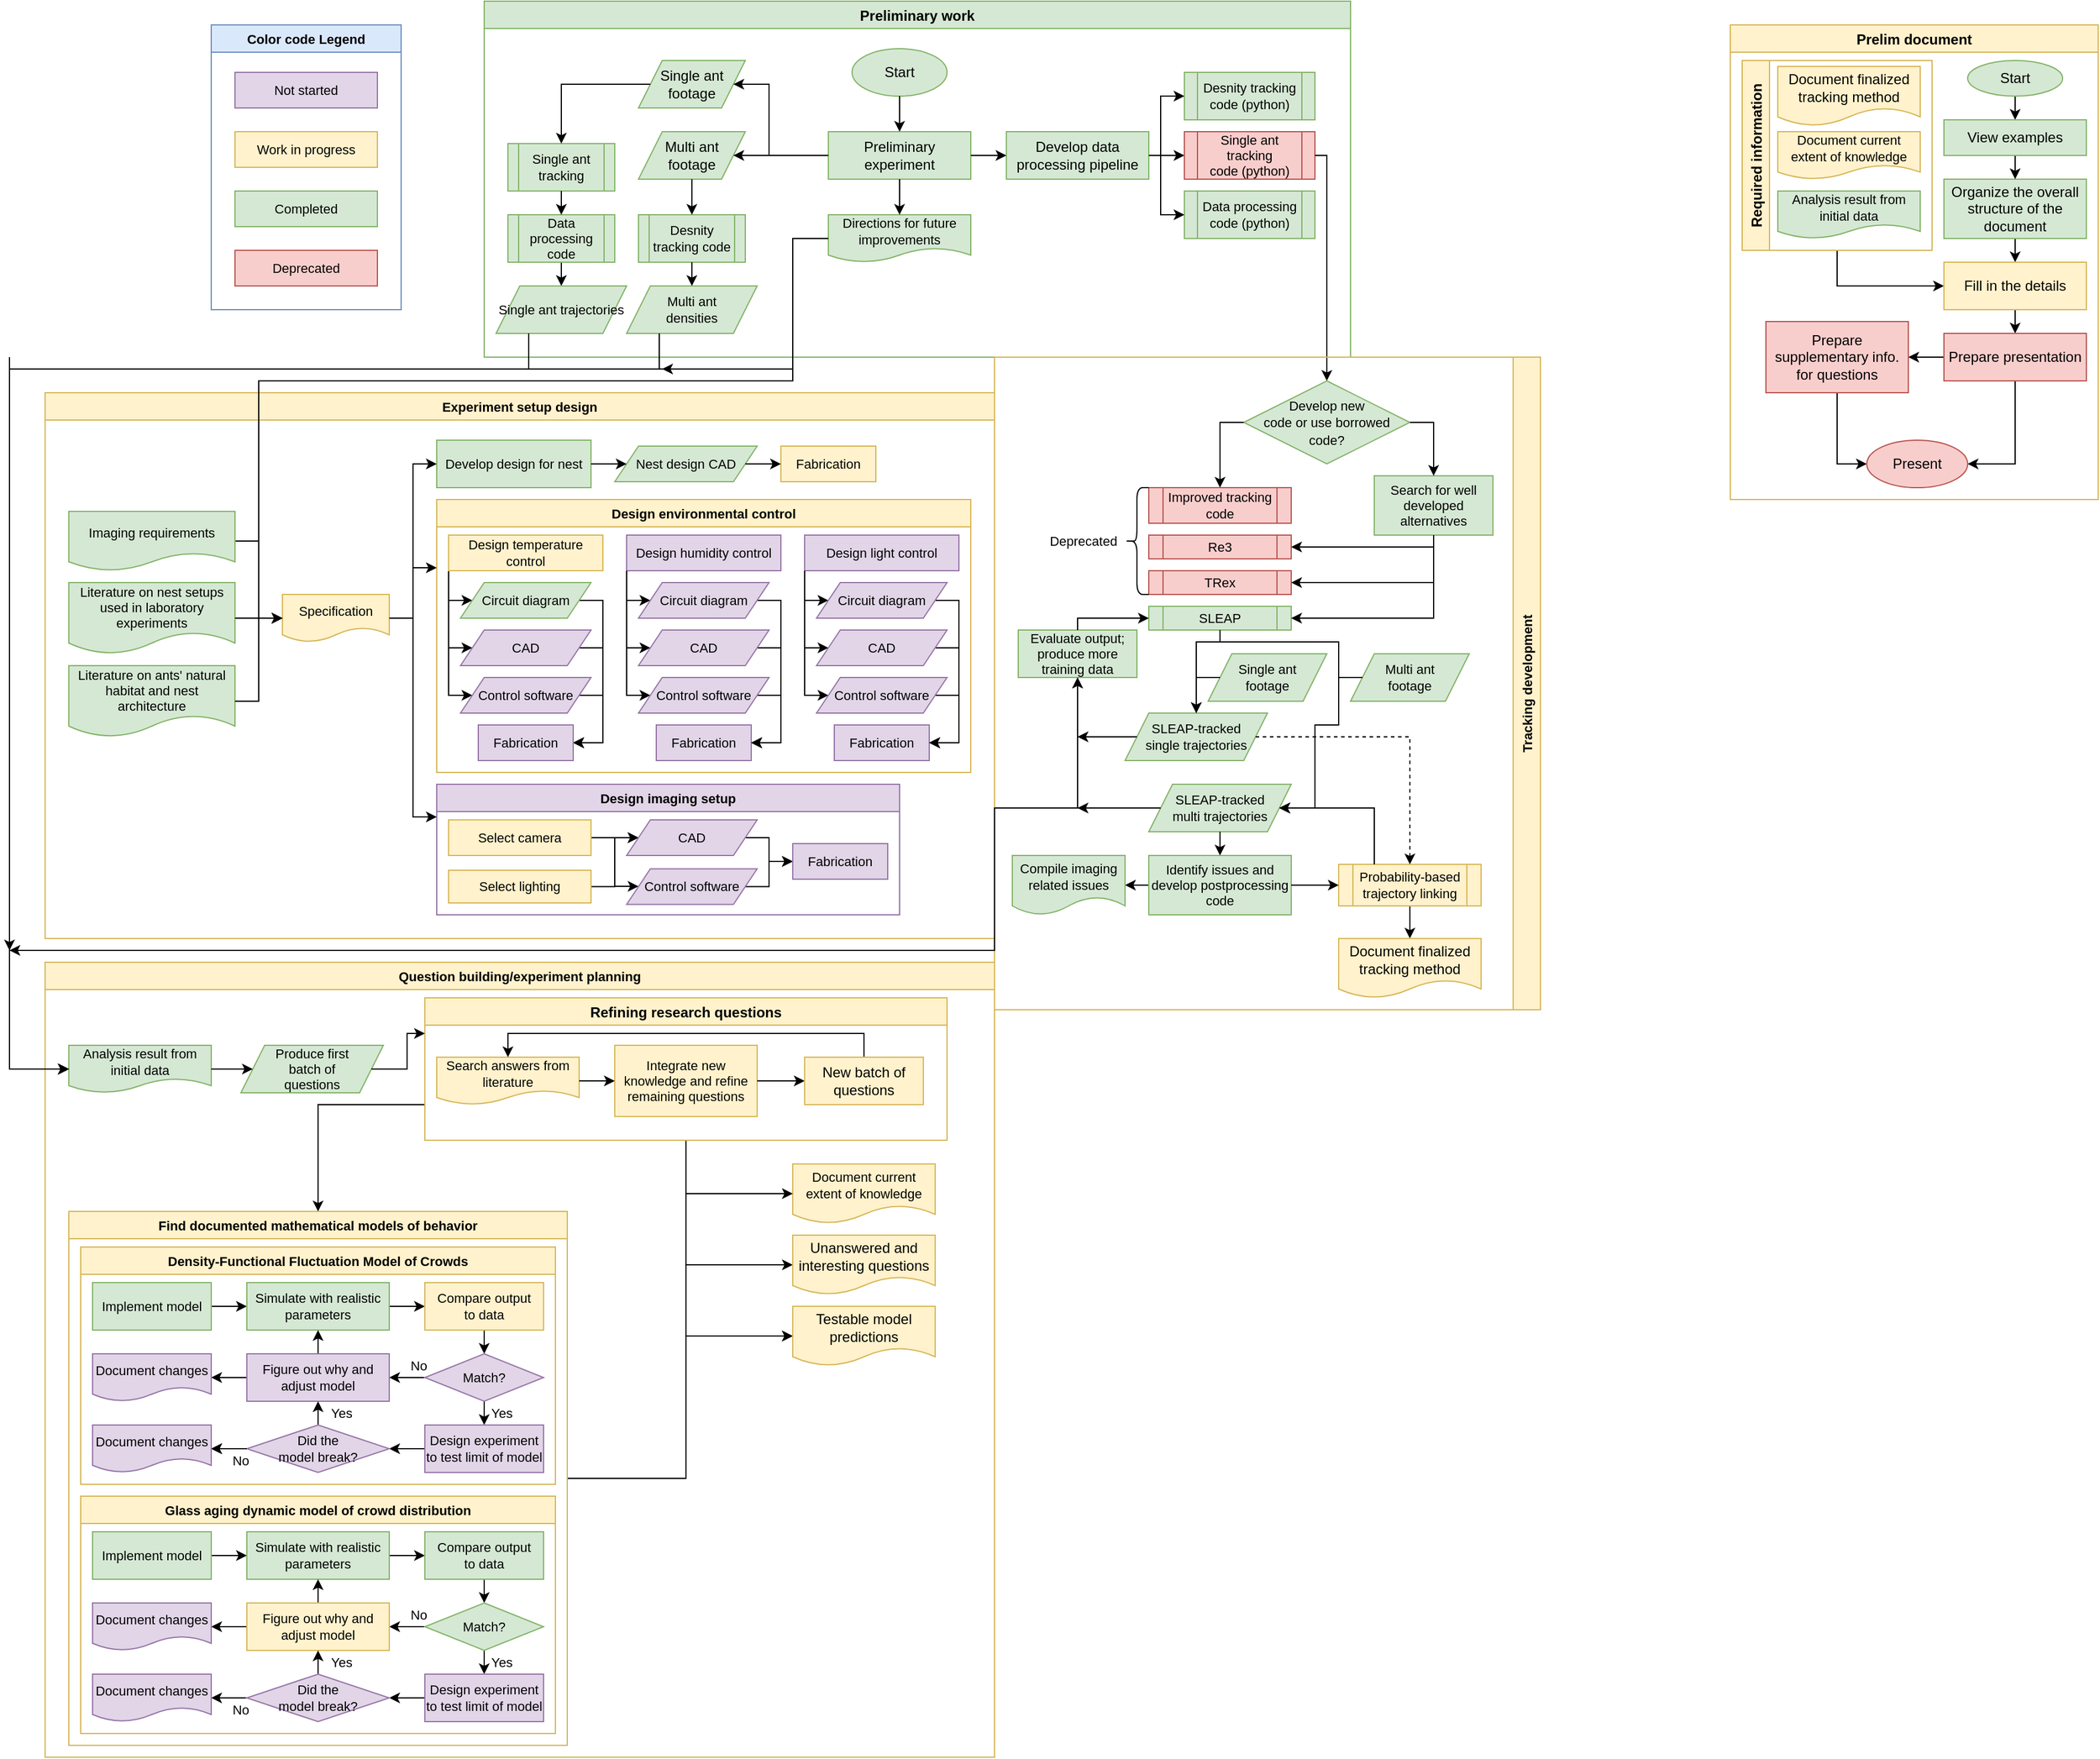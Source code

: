 <mxfile version="15.6.8" type="github">
  <diagram id="sCkYze-qXfBqLotD3-Qz" name="Page-1">
    <mxGraphModel dx="2071" dy="642" grid="1" gridSize="10" guides="1" tooltips="1" connect="1" arrows="1" fold="1" page="1" pageScale="1" pageWidth="850" pageHeight="1100" math="0" shadow="0">
      <root>
        <mxCell id="0" />
        <mxCell id="1" parent="0" />
        <mxCell id="1YLP4JvI8Be8PyGondC2-26" value="Preliminary work" style="swimlane;fillColor=#d5e8d4;strokeColor=#82b366;" parent="1" vertex="1">
          <mxGeometry x="50" y="30" width="730" height="300" as="geometry">
            <mxRectangle x="50" y="30" width="130" height="23" as="alternateBounds" />
          </mxGeometry>
        </mxCell>
        <mxCell id="1YLP4JvI8Be8PyGondC2-57" value="&lt;div&gt;Single ant tracking &lt;br&gt;&lt;/div&gt;&lt;div&gt;code (python)&lt;/div&gt;" style="shape=process;whiteSpace=wrap;html=1;backgroundOutline=1;fontSize=11;fillColor=#f8cecc;strokeColor=#b85450;" parent="1YLP4JvI8Be8PyGondC2-26" vertex="1">
          <mxGeometry x="590" y="110" width="110" height="40" as="geometry" />
        </mxCell>
        <mxCell id="1YLP4JvI8Be8PyGondC2-59" value="&lt;div&gt;Data processing &lt;br&gt;&lt;/div&gt;&lt;div&gt;code (python)&lt;/div&gt;" style="shape=process;whiteSpace=wrap;html=1;backgroundOutline=1;fontSize=11;fillColor=#d5e8d4;strokeColor=#82b366;" parent="1YLP4JvI8Be8PyGondC2-26" vertex="1">
          <mxGeometry x="590" y="160" width="110" height="40" as="geometry" />
        </mxCell>
        <mxCell id="1YLP4JvI8Be8PyGondC2-74" value="Desnity tracking code (python)" style="shape=process;whiteSpace=wrap;html=1;backgroundOutline=1;fontSize=11;fillColor=#d5e8d4;strokeColor=#82b366;" parent="1YLP4JvI8Be8PyGondC2-26" vertex="1">
          <mxGeometry x="590" y="60" width="110" height="40" as="geometry" />
        </mxCell>
        <mxCell id="1YLP4JvI8Be8PyGondC2-76" value="Single ant tracking" style="shape=process;whiteSpace=wrap;html=1;backgroundOutline=1;fontSize=11;fillColor=#d5e8d4;strokeColor=#82b366;" parent="1YLP4JvI8Be8PyGondC2-26" vertex="1">
          <mxGeometry x="20" y="120" width="90" height="40" as="geometry" />
        </mxCell>
        <mxCell id="1YLP4JvI8Be8PyGondC2-131" style="edgeStyle=orthogonalEdgeStyle;rounded=0;orthogonalLoop=1;jettySize=auto;html=1;exitX=0.5;exitY=1;exitDx=0;exitDy=0;entryX=0.5;entryY=0;entryDx=0;entryDy=0;fontSize=11;" parent="1YLP4JvI8Be8PyGondC2-26" source="1YLP4JvI8Be8PyGondC2-79" target="1YLP4JvI8Be8PyGondC2-85" edge="1">
          <mxGeometry relative="1" as="geometry" />
        </mxCell>
        <mxCell id="1YLP4JvI8Be8PyGondC2-79" value="&lt;div&gt;Data processing &lt;br&gt;&lt;/div&gt;&lt;div&gt;code&lt;br&gt;&lt;/div&gt;" style="shape=process;whiteSpace=wrap;html=1;backgroundOutline=1;fontSize=11;fillColor=#d5e8d4;strokeColor=#82b366;" parent="1YLP4JvI8Be8PyGondC2-26" vertex="1">
          <mxGeometry x="20" y="180" width="90" height="40" as="geometry" />
        </mxCell>
        <mxCell id="1YLP4JvI8Be8PyGondC2-78" style="edgeStyle=orthogonalEdgeStyle;rounded=0;orthogonalLoop=1;jettySize=auto;html=1;exitX=0.5;exitY=1;exitDx=0;exitDy=0;fontSize=11;entryX=0.5;entryY=0;entryDx=0;entryDy=0;" parent="1YLP4JvI8Be8PyGondC2-26" source="1YLP4JvI8Be8PyGondC2-76" target="1YLP4JvI8Be8PyGondC2-79" edge="1">
          <mxGeometry relative="1" as="geometry">
            <mxPoint x="80" y="190" as="targetPoint" />
          </mxGeometry>
        </mxCell>
        <mxCell id="1YLP4JvI8Be8PyGondC2-82" value="Desnity tracking code" style="shape=process;whiteSpace=wrap;html=1;backgroundOutline=1;fontSize=11;fillColor=#d5e8d4;strokeColor=#82b366;" parent="1YLP4JvI8Be8PyGondC2-26" vertex="1">
          <mxGeometry x="130" y="180" width="90" height="40" as="geometry" />
        </mxCell>
        <mxCell id="1YLP4JvI8Be8PyGondC2-1" value="&lt;div&gt;Start&lt;/div&gt;" style="ellipse;whiteSpace=wrap;html=1;fillColor=#d5e8d4;strokeColor=#82b366;" parent="1YLP4JvI8Be8PyGondC2-26" vertex="1">
          <mxGeometry x="310" y="40" width="80" height="40" as="geometry" />
        </mxCell>
        <mxCell id="1YLP4JvI8Be8PyGondC2-2" value="Preliminary experiment" style="rounded=0;whiteSpace=wrap;html=1;fillColor=#d5e8d4;strokeColor=#82b366;" parent="1YLP4JvI8Be8PyGondC2-26" vertex="1">
          <mxGeometry x="290" y="110" width="120" height="40" as="geometry" />
        </mxCell>
        <mxCell id="1YLP4JvI8Be8PyGondC2-4" value="&lt;div&gt;Develop data processing pipeline&lt;/div&gt;" style="rounded=0;whiteSpace=wrap;html=1;fillColor=#d5e8d4;strokeColor=#82b366;" parent="1YLP4JvI8Be8PyGondC2-26" vertex="1">
          <mxGeometry x="440" y="110" width="120" height="40" as="geometry" />
        </mxCell>
        <mxCell id="1YLP4JvI8Be8PyGondC2-3" style="edgeStyle=orthogonalEdgeStyle;rounded=0;orthogonalLoop=1;jettySize=auto;html=1;entryX=0.5;entryY=0;entryDx=0;entryDy=0;" parent="1YLP4JvI8Be8PyGondC2-26" source="1YLP4JvI8Be8PyGondC2-1" target="1YLP4JvI8Be8PyGondC2-2" edge="1">
          <mxGeometry relative="1" as="geometry" />
        </mxCell>
        <mxCell id="1YLP4JvI8Be8PyGondC2-90" value="Directions for future improvements" style="shape=document;whiteSpace=wrap;html=1;boundedLbl=1;fontSize=11;fillColor=#d5e8d4;strokeColor=#82b366;" parent="1YLP4JvI8Be8PyGondC2-26" vertex="1">
          <mxGeometry x="290" y="180" width="120" height="40" as="geometry" />
        </mxCell>
        <mxCell id="1YLP4JvI8Be8PyGondC2-10" value="&lt;div&gt;Multi ant &lt;br&gt;footage&lt;br&gt;&lt;/div&gt;" style="shape=parallelogram;perimeter=parallelogramPerimeter;whiteSpace=wrap;html=1;fixedSize=1;fillColor=#d5e8d4;strokeColor=#82b366;" parent="1YLP4JvI8Be8PyGondC2-26" vertex="1">
          <mxGeometry x="130" y="110" width="90" height="40" as="geometry" />
        </mxCell>
        <mxCell id="1YLP4JvI8Be8PyGondC2-9" value="&lt;div&gt;Single ant &lt;br&gt;footage&lt;br&gt;&lt;/div&gt;" style="shape=parallelogram;perimeter=parallelogramPerimeter;whiteSpace=wrap;html=1;fixedSize=1;fillColor=#d5e8d4;strokeColor=#82b366;" parent="1YLP4JvI8Be8PyGondC2-26" vertex="1">
          <mxGeometry x="130" y="50" width="90" height="40" as="geometry" />
        </mxCell>
        <mxCell id="1YLP4JvI8Be8PyGondC2-91" style="edgeStyle=orthogonalEdgeStyle;rounded=0;orthogonalLoop=1;jettySize=auto;html=1;exitX=0.5;exitY=1;exitDx=0;exitDy=0;entryX=0.5;entryY=0;entryDx=0;entryDy=0;fontSize=11;" parent="1YLP4JvI8Be8PyGondC2-26" source="1YLP4JvI8Be8PyGondC2-2" target="1YLP4JvI8Be8PyGondC2-90" edge="1">
          <mxGeometry relative="1" as="geometry" />
        </mxCell>
        <mxCell id="1YLP4JvI8Be8PyGondC2-13" style="edgeStyle=orthogonalEdgeStyle;rounded=0;orthogonalLoop=1;jettySize=auto;html=1;exitX=1;exitY=0.5;exitDx=0;exitDy=0;" parent="1YLP4JvI8Be8PyGondC2-26" source="1YLP4JvI8Be8PyGondC2-2" target="1YLP4JvI8Be8PyGondC2-4" edge="1">
          <mxGeometry relative="1" as="geometry">
            <Array as="points" />
          </mxGeometry>
        </mxCell>
        <mxCell id="1YLP4JvI8Be8PyGondC2-60" style="edgeStyle=orthogonalEdgeStyle;rounded=0;orthogonalLoop=1;jettySize=auto;html=1;exitX=1;exitY=0.5;exitDx=0;exitDy=0;entryX=0;entryY=0.5;entryDx=0;entryDy=0;fontSize=11;" parent="1YLP4JvI8Be8PyGondC2-26" source="1YLP4JvI8Be8PyGondC2-4" target="1YLP4JvI8Be8PyGondC2-59" edge="1">
          <mxGeometry relative="1" as="geometry">
            <Array as="points">
              <mxPoint x="570" y="130" />
              <mxPoint x="570" y="180" />
            </Array>
          </mxGeometry>
        </mxCell>
        <mxCell id="1YLP4JvI8Be8PyGondC2-75" style="edgeStyle=orthogonalEdgeStyle;rounded=0;orthogonalLoop=1;jettySize=auto;html=1;exitX=1;exitY=0.5;exitDx=0;exitDy=0;entryX=0;entryY=0.5;entryDx=0;entryDy=0;fontSize=11;" parent="1YLP4JvI8Be8PyGondC2-26" source="1YLP4JvI8Be8PyGondC2-4" target="1YLP4JvI8Be8PyGondC2-74" edge="1">
          <mxGeometry relative="1" as="geometry">
            <Array as="points">
              <mxPoint x="570" y="130" />
              <mxPoint x="570" y="80" />
            </Array>
          </mxGeometry>
        </mxCell>
        <mxCell id="1YLP4JvI8Be8PyGondC2-92" style="edgeStyle=orthogonalEdgeStyle;rounded=0;orthogonalLoop=1;jettySize=auto;html=1;exitX=1;exitY=0.5;exitDx=0;exitDy=0;entryX=0;entryY=0.5;entryDx=0;entryDy=0;fontSize=11;" parent="1YLP4JvI8Be8PyGondC2-26" source="1YLP4JvI8Be8PyGondC2-4" target="1YLP4JvI8Be8PyGondC2-57" edge="1">
          <mxGeometry relative="1" as="geometry" />
        </mxCell>
        <mxCell id="1YLP4JvI8Be8PyGondC2-12" style="edgeStyle=orthogonalEdgeStyle;rounded=0;orthogonalLoop=1;jettySize=auto;html=1;exitX=0;exitY=0.5;exitDx=0;exitDy=0;entryX=1;entryY=0.5;entryDx=0;entryDy=0;" parent="1YLP4JvI8Be8PyGondC2-26" source="1YLP4JvI8Be8PyGondC2-2" target="1YLP4JvI8Be8PyGondC2-10" edge="1">
          <mxGeometry relative="1" as="geometry">
            <Array as="points">
              <mxPoint x="230" y="130" />
              <mxPoint x="230" y="130" />
            </Array>
          </mxGeometry>
        </mxCell>
        <mxCell id="1YLP4JvI8Be8PyGondC2-83" style="edgeStyle=orthogonalEdgeStyle;rounded=0;orthogonalLoop=1;jettySize=auto;html=1;exitX=0.5;exitY=1;exitDx=0;exitDy=0;entryX=0.5;entryY=0;entryDx=0;entryDy=0;fontSize=11;" parent="1YLP4JvI8Be8PyGondC2-26" source="1YLP4JvI8Be8PyGondC2-10" target="1YLP4JvI8Be8PyGondC2-82" edge="1">
          <mxGeometry relative="1" as="geometry" />
        </mxCell>
        <mxCell id="1YLP4JvI8Be8PyGondC2-11" style="edgeStyle=orthogonalEdgeStyle;rounded=0;orthogonalLoop=1;jettySize=auto;html=1;exitX=0;exitY=0.5;exitDx=0;exitDy=0;entryX=1;entryY=0.5;entryDx=0;entryDy=0;" parent="1YLP4JvI8Be8PyGondC2-26" source="1YLP4JvI8Be8PyGondC2-2" target="1YLP4JvI8Be8PyGondC2-9" edge="1">
          <mxGeometry relative="1" as="geometry">
            <Array as="points">
              <mxPoint x="240" y="130" />
              <mxPoint x="240" y="70" />
            </Array>
          </mxGeometry>
        </mxCell>
        <mxCell id="1YLP4JvI8Be8PyGondC2-77" style="edgeStyle=orthogonalEdgeStyle;rounded=0;orthogonalLoop=1;jettySize=auto;html=1;exitX=0;exitY=0.5;exitDx=0;exitDy=0;entryX=0.5;entryY=0;entryDx=0;entryDy=0;fontSize=11;" parent="1YLP4JvI8Be8PyGondC2-26" source="1YLP4JvI8Be8PyGondC2-9" target="1YLP4JvI8Be8PyGondC2-76" edge="1">
          <mxGeometry relative="1" as="geometry" />
        </mxCell>
        <mxCell id="1YLP4JvI8Be8PyGondC2-86" value="&lt;div&gt;Multi ant &lt;br&gt;&lt;/div&gt;&lt;div&gt;densities&lt;/div&gt;" style="shape=parallelogram;perimeter=parallelogramPerimeter;whiteSpace=wrap;html=1;fixedSize=1;fontSize=11;fillColor=#d5e8d4;strokeColor=#82b366;" parent="1YLP4JvI8Be8PyGondC2-26" vertex="1">
          <mxGeometry x="120" y="240" width="110" height="40" as="geometry" />
        </mxCell>
        <mxCell id="1YLP4JvI8Be8PyGondC2-87" style="edgeStyle=orthogonalEdgeStyle;rounded=0;orthogonalLoop=1;jettySize=auto;html=1;exitX=0.5;exitY=1;exitDx=0;exitDy=0;entryX=0.5;entryY=0;entryDx=0;entryDy=0;fontSize=11;" parent="1YLP4JvI8Be8PyGondC2-26" source="1YLP4JvI8Be8PyGondC2-82" target="1YLP4JvI8Be8PyGondC2-86" edge="1">
          <mxGeometry relative="1" as="geometry" />
        </mxCell>
        <mxCell id="1YLP4JvI8Be8PyGondC2-85" value="&lt;div&gt;Single ant trajectories&lt;/div&gt;" style="shape=parallelogram;perimeter=parallelogramPerimeter;whiteSpace=wrap;html=1;fixedSize=1;fontSize=11;fillColor=#d5e8d4;strokeColor=#82b366;" parent="1YLP4JvI8Be8PyGondC2-26" vertex="1">
          <mxGeometry x="10" y="240" width="110" height="40" as="geometry" />
        </mxCell>
        <mxCell id="1YLP4JvI8Be8PyGondC2-52" style="edgeStyle=orthogonalEdgeStyle;rounded=0;orthogonalLoop=1;jettySize=auto;html=1;entryX=0.5;entryY=0;entryDx=0;entryDy=0;fontSize=11;exitX=1;exitY=0.5;exitDx=0;exitDy=0;" parent="1" source="1YLP4JvI8Be8PyGondC2-57" target="1YLP4JvI8Be8PyGondC2-40" edge="1">
          <mxGeometry relative="1" as="geometry">
            <mxPoint x="770" y="170" as="sourcePoint" />
            <Array as="points">
              <mxPoint x="760" y="160" />
            </Array>
          </mxGeometry>
        </mxCell>
        <mxCell id="1YLP4JvI8Be8PyGondC2-129" value="Tracking development" style="swimlane;horizontal=0;fontSize=11;direction=west;fillColor=#fff2cc;strokeColor=#d6b656;" parent="1" vertex="1">
          <mxGeometry x="480" y="330" width="460" height="550" as="geometry">
            <mxRectangle x="480" y="280" width="30" height="150" as="alternateBounds" />
          </mxGeometry>
        </mxCell>
        <mxCell id="DV-gIT8t8IGh8yPefJaX-2" style="edgeStyle=orthogonalEdgeStyle;rounded=0;orthogonalLoop=1;jettySize=auto;html=1;exitX=0.5;exitY=1;exitDx=0;exitDy=0;entryX=0.5;entryY=0;entryDx=0;entryDy=0;" edge="1" parent="1YLP4JvI8Be8PyGondC2-129" source="1YLP4JvI8Be8PyGondC2-111" target="DV-gIT8t8IGh8yPefJaX-1">
          <mxGeometry relative="1" as="geometry" />
        </mxCell>
        <mxCell id="1YLP4JvI8Be8PyGondC2-111" value="Probability-based trajectory linking" style="shape=process;whiteSpace=wrap;html=1;backgroundOutline=1;fontSize=11;fillColor=#fff2cc;strokeColor=#d6b656;" parent="1YLP4JvI8Be8PyGondC2-129" vertex="1">
          <mxGeometry x="290" y="427.5" width="120" height="35" as="geometry" />
        </mxCell>
        <mxCell id="1YLP4JvI8Be8PyGondC2-145" style="edgeStyle=orthogonalEdgeStyle;rounded=0;orthogonalLoop=1;jettySize=auto;html=1;exitX=0;exitY=0.5;exitDx=0;exitDy=0;entryX=1;entryY=0.5;entryDx=0;entryDy=0;fontSize=11;" parent="1YLP4JvI8Be8PyGondC2-129" source="1YLP4JvI8Be8PyGondC2-107" target="1YLP4JvI8Be8PyGondC2-144" edge="1">
          <mxGeometry relative="1" as="geometry" />
        </mxCell>
        <mxCell id="1YLP4JvI8Be8PyGondC2-107" value="Identify issues and develop postprocessing code" style="rounded=0;whiteSpace=wrap;html=1;fontSize=11;fillColor=#d5e8d4;strokeColor=#82b366;" parent="1YLP4JvI8Be8PyGondC2-129" vertex="1">
          <mxGeometry x="130" y="420" width="120" height="50" as="geometry" />
        </mxCell>
        <mxCell id="1YLP4JvI8Be8PyGondC2-112" style="edgeStyle=orthogonalEdgeStyle;rounded=0;orthogonalLoop=1;jettySize=auto;html=1;exitX=1;exitY=0.5;exitDx=0;exitDy=0;entryX=0;entryY=0.5;entryDx=0;entryDy=0;fontSize=11;" parent="1YLP4JvI8Be8PyGondC2-129" source="1YLP4JvI8Be8PyGondC2-107" target="1YLP4JvI8Be8PyGondC2-111" edge="1">
          <mxGeometry relative="1" as="geometry" />
        </mxCell>
        <mxCell id="1YLP4JvI8Be8PyGondC2-104" value="&lt;div&gt;SLEAP-tracked &lt;br&gt;&lt;/div&gt;&lt;div&gt;multi trajectories&lt;/div&gt;" style="shape=parallelogram;perimeter=parallelogramPerimeter;whiteSpace=wrap;html=1;fixedSize=1;fontSize=11;fillColor=#d5e8d4;strokeColor=#82b366;" parent="1YLP4JvI8Be8PyGondC2-129" vertex="1">
          <mxGeometry x="130" y="360" width="120" height="40" as="geometry" />
        </mxCell>
        <mxCell id="1YLP4JvI8Be8PyGondC2-109" style="edgeStyle=orthogonalEdgeStyle;rounded=0;orthogonalLoop=1;jettySize=auto;html=1;exitX=0.5;exitY=1;exitDx=0;exitDy=0;entryX=0.5;entryY=0;entryDx=0;entryDy=0;fontSize=11;" parent="1YLP4JvI8Be8PyGondC2-129" source="1YLP4JvI8Be8PyGondC2-104" target="1YLP4JvI8Be8PyGondC2-107" edge="1">
          <mxGeometry relative="1" as="geometry" />
        </mxCell>
        <mxCell id="1YLP4JvI8Be8PyGondC2-127" style="edgeStyle=orthogonalEdgeStyle;rounded=0;orthogonalLoop=1;jettySize=auto;html=1;exitX=0.25;exitY=0;exitDx=0;exitDy=0;entryX=1;entryY=0.5;entryDx=0;entryDy=0;fontSize=11;" parent="1YLP4JvI8Be8PyGondC2-129" source="1YLP4JvI8Be8PyGondC2-111" target="1YLP4JvI8Be8PyGondC2-104" edge="1">
          <mxGeometry relative="1" as="geometry">
            <Array as="points">
              <mxPoint x="320" y="380" />
            </Array>
          </mxGeometry>
        </mxCell>
        <mxCell id="1YLP4JvI8Be8PyGondC2-96" value="&lt;div&gt;SLEAP-tracked &lt;br&gt;&lt;/div&gt;&lt;div&gt;single trajectories&lt;/div&gt;" style="shape=parallelogram;perimeter=parallelogramPerimeter;whiteSpace=wrap;html=1;fixedSize=1;fontSize=11;fillColor=#d5e8d4;strokeColor=#82b366;" parent="1YLP4JvI8Be8PyGondC2-129" vertex="1">
          <mxGeometry x="110" y="300" width="120" height="40" as="geometry" />
        </mxCell>
        <mxCell id="1YLP4JvI8Be8PyGondC2-125" style="edgeStyle=orthogonalEdgeStyle;rounded=0;orthogonalLoop=1;jettySize=auto;html=1;exitX=1;exitY=0.5;exitDx=0;exitDy=0;entryX=0.5;entryY=0;entryDx=0;entryDy=0;dashed=1;fontSize=11;" parent="1YLP4JvI8Be8PyGondC2-129" source="1YLP4JvI8Be8PyGondC2-96" target="1YLP4JvI8Be8PyGondC2-111" edge="1">
          <mxGeometry relative="1" as="geometry">
            <Array as="points">
              <mxPoint x="350" y="320" />
            </Array>
          </mxGeometry>
        </mxCell>
        <mxCell id="1YLP4JvI8Be8PyGondC2-100" value="Evaluate output; produce more training data" style="rounded=0;whiteSpace=wrap;html=1;fontSize=11;fillColor=#d5e8d4;strokeColor=#82b366;" parent="1YLP4JvI8Be8PyGondC2-129" vertex="1">
          <mxGeometry x="20" y="230" width="100" height="40" as="geometry" />
        </mxCell>
        <mxCell id="1YLP4JvI8Be8PyGondC2-101" style="edgeStyle=orthogonalEdgeStyle;rounded=0;orthogonalLoop=1;jettySize=auto;html=1;exitX=0;exitY=0.5;exitDx=0;exitDy=0;entryX=0.5;entryY=1;entryDx=0;entryDy=0;fontSize=11;" parent="1YLP4JvI8Be8PyGondC2-129" source="1YLP4JvI8Be8PyGondC2-96" target="1YLP4JvI8Be8PyGondC2-100" edge="1">
          <mxGeometry relative="1" as="geometry">
            <Array as="points">
              <mxPoint x="70" y="320" />
            </Array>
          </mxGeometry>
        </mxCell>
        <mxCell id="1YLP4JvI8Be8PyGondC2-71" value="Deprecated" style="text;html=1;strokeColor=none;fillColor=none;align=center;verticalAlign=middle;whiteSpace=wrap;rounded=0;fontSize=11;" parent="1YLP4JvI8Be8PyGondC2-129" vertex="1">
          <mxGeometry x="40" y="140" width="70" height="30" as="geometry" />
        </mxCell>
        <mxCell id="1YLP4JvI8Be8PyGondC2-103" value="Multi ant&lt;br&gt;footage" style="shape=parallelogram;perimeter=parallelogramPerimeter;whiteSpace=wrap;html=1;fixedSize=1;fontSize=11;fillColor=#d5e8d4;strokeColor=#82b366;" parent="1YLP4JvI8Be8PyGondC2-129" vertex="1">
          <mxGeometry x="300" y="250" width="100" height="40" as="geometry" />
        </mxCell>
        <mxCell id="1YLP4JvI8Be8PyGondC2-106" style="edgeStyle=orthogonalEdgeStyle;rounded=0;orthogonalLoop=1;jettySize=auto;html=1;exitX=0;exitY=0.5;exitDx=0;exitDy=0;entryX=1;entryY=0.5;entryDx=0;entryDy=0;fontSize=11;" parent="1YLP4JvI8Be8PyGondC2-129" source="1YLP4JvI8Be8PyGondC2-103" target="1YLP4JvI8Be8PyGondC2-104" edge="1">
          <mxGeometry relative="1" as="geometry">
            <Array as="points">
              <mxPoint x="290" y="270" />
              <mxPoint x="290" y="310" />
              <mxPoint x="270" y="310" />
              <mxPoint x="270" y="380" />
            </Array>
          </mxGeometry>
        </mxCell>
        <mxCell id="1YLP4JvI8Be8PyGondC2-93" value="Single ant&lt;br&gt;footage" style="shape=parallelogram;perimeter=parallelogramPerimeter;whiteSpace=wrap;html=1;fixedSize=1;fontSize=11;fillColor=#d5e8d4;strokeColor=#82b366;" parent="1YLP4JvI8Be8PyGondC2-129" vertex="1">
          <mxGeometry x="180" y="250" width="100" height="40" as="geometry" />
        </mxCell>
        <mxCell id="1YLP4JvI8Be8PyGondC2-97" style="edgeStyle=orthogonalEdgeStyle;rounded=0;orthogonalLoop=1;jettySize=auto;html=1;exitX=0;exitY=0.5;exitDx=0;exitDy=0;entryX=0.5;entryY=0;entryDx=0;entryDy=0;fontSize=11;" parent="1YLP4JvI8Be8PyGondC2-129" source="1YLP4JvI8Be8PyGondC2-93" target="1YLP4JvI8Be8PyGondC2-96" edge="1">
          <mxGeometry relative="1" as="geometry">
            <Array as="points">
              <mxPoint x="170" y="270" />
            </Array>
          </mxGeometry>
        </mxCell>
        <mxCell id="1YLP4JvI8Be8PyGondC2-68" value="SLEAP" style="shape=process;whiteSpace=wrap;html=1;backgroundOutline=1;fontSize=11;fillColor=#d5e8d4;strokeColor=#82b366;" parent="1YLP4JvI8Be8PyGondC2-129" vertex="1">
          <mxGeometry x="130" y="210" width="120" height="20" as="geometry" />
        </mxCell>
        <mxCell id="1YLP4JvI8Be8PyGondC2-98" style="edgeStyle=orthogonalEdgeStyle;rounded=0;orthogonalLoop=1;jettySize=auto;html=1;exitX=0.5;exitY=1;exitDx=0;exitDy=0;fontSize=11;entryX=0.5;entryY=0;entryDx=0;entryDy=0;" parent="1YLP4JvI8Be8PyGondC2-129" source="1YLP4JvI8Be8PyGondC2-68" target="1YLP4JvI8Be8PyGondC2-96" edge="1">
          <mxGeometry relative="1" as="geometry">
            <mxPoint x="189.69" y="280" as="targetPoint" />
            <Array as="points">
              <mxPoint x="190" y="240" />
              <mxPoint x="170" y="240" />
            </Array>
          </mxGeometry>
        </mxCell>
        <mxCell id="1YLP4JvI8Be8PyGondC2-102" style="edgeStyle=orthogonalEdgeStyle;rounded=0;orthogonalLoop=1;jettySize=auto;html=1;exitX=0.5;exitY=0;exitDx=0;exitDy=0;entryX=0;entryY=0.5;entryDx=0;entryDy=0;fontSize=11;" parent="1YLP4JvI8Be8PyGondC2-129" source="1YLP4JvI8Be8PyGondC2-100" target="1YLP4JvI8Be8PyGondC2-68" edge="1">
          <mxGeometry relative="1" as="geometry">
            <Array as="points">
              <mxPoint x="70" y="220" />
            </Array>
          </mxGeometry>
        </mxCell>
        <mxCell id="1YLP4JvI8Be8PyGondC2-105" style="edgeStyle=orthogonalEdgeStyle;rounded=0;orthogonalLoop=1;jettySize=auto;html=1;exitX=0.5;exitY=1;exitDx=0;exitDy=0;entryX=1;entryY=0.5;entryDx=0;entryDy=0;fontSize=11;" parent="1YLP4JvI8Be8PyGondC2-129" source="1YLP4JvI8Be8PyGondC2-68" target="1YLP4JvI8Be8PyGondC2-104" edge="1">
          <mxGeometry relative="1" as="geometry">
            <Array as="points">
              <mxPoint x="190" y="240" />
              <mxPoint x="290" y="240" />
              <mxPoint x="290" y="310" />
              <mxPoint x="270" y="310" />
              <mxPoint x="270" y="380" />
            </Array>
          </mxGeometry>
        </mxCell>
        <mxCell id="1YLP4JvI8Be8PyGondC2-66" value="TRex" style="shape=process;whiteSpace=wrap;html=1;backgroundOutline=1;fontSize=11;fillColor=#f8cecc;strokeColor=#b85450;" parent="1YLP4JvI8Be8PyGondC2-129" vertex="1">
          <mxGeometry x="130" y="180" width="120" height="20" as="geometry" />
        </mxCell>
        <mxCell id="1YLP4JvI8Be8PyGondC2-64" value="Re3" style="shape=process;whiteSpace=wrap;html=1;backgroundOutline=1;fontSize=11;fillColor=#f8cecc;strokeColor=#b85450;" parent="1YLP4JvI8Be8PyGondC2-129" vertex="1">
          <mxGeometry x="130" y="150" width="120" height="20" as="geometry" />
        </mxCell>
        <mxCell id="1YLP4JvI8Be8PyGondC2-62" value="&lt;div&gt;Improved tracking&lt;/div&gt;&lt;div&gt; code&lt;br&gt;&lt;/div&gt;" style="shape=process;whiteSpace=wrap;html=1;backgroundOutline=1;fontSize=11;fillColor=#f8cecc;strokeColor=#b85450;" parent="1YLP4JvI8Be8PyGondC2-129" vertex="1">
          <mxGeometry x="130" y="110" width="120" height="30" as="geometry" />
        </mxCell>
        <mxCell id="1YLP4JvI8Be8PyGondC2-40" value="&lt;div&gt;&lt;font style=&quot;font-size: 11px&quot;&gt;Develop new&lt;/font&gt;&lt;/div&gt;&lt;div&gt;&lt;font style=&quot;font-size: 11px&quot;&gt;code or use borrowed &lt;br&gt;&lt;/font&gt;&lt;/div&gt;&lt;div&gt;&lt;font style=&quot;font-size: 11px&quot;&gt;code?&lt;/font&gt;&lt;/div&gt;" style="rhombus;whiteSpace=wrap;html=1;fillColor=#d5e8d4;strokeColor=#82b366;" parent="1YLP4JvI8Be8PyGondC2-129" vertex="1">
          <mxGeometry x="210" y="20" width="140" height="70" as="geometry" />
        </mxCell>
        <mxCell id="1YLP4JvI8Be8PyGondC2-55" style="edgeStyle=orthogonalEdgeStyle;rounded=0;orthogonalLoop=1;jettySize=auto;html=1;exitX=0;exitY=0.5;exitDx=0;exitDy=0;entryX=0.5;entryY=0;entryDx=0;entryDy=0;fontSize=11;" parent="1YLP4JvI8Be8PyGondC2-129" source="1YLP4JvI8Be8PyGondC2-40" target="1YLP4JvI8Be8PyGondC2-62" edge="1">
          <mxGeometry relative="1" as="geometry">
            <mxPoint x="190" y="100" as="targetPoint" />
            <Array as="points">
              <mxPoint x="190" y="55" />
            </Array>
          </mxGeometry>
        </mxCell>
        <mxCell id="1YLP4JvI8Be8PyGondC2-44" value="Search for well developed alternatives" style="rounded=0;whiteSpace=wrap;html=1;fontSize=11;fillColor=#d5e8d4;strokeColor=#82b366;" parent="1YLP4JvI8Be8PyGondC2-129" vertex="1">
          <mxGeometry x="320" y="100" width="100" height="50" as="geometry" />
        </mxCell>
        <mxCell id="1YLP4JvI8Be8PyGondC2-54" style="edgeStyle=orthogonalEdgeStyle;rounded=0;orthogonalLoop=1;jettySize=auto;html=1;exitX=1;exitY=0.5;exitDx=0;exitDy=0;entryX=0.5;entryY=0;entryDx=0;entryDy=0;fontSize=11;" parent="1YLP4JvI8Be8PyGondC2-129" source="1YLP4JvI8Be8PyGondC2-40" target="1YLP4JvI8Be8PyGondC2-44" edge="1">
          <mxGeometry relative="1" as="geometry" />
        </mxCell>
        <mxCell id="1YLP4JvI8Be8PyGondC2-65" style="edgeStyle=orthogonalEdgeStyle;rounded=0;orthogonalLoop=1;jettySize=auto;html=1;exitX=0.5;exitY=1;exitDx=0;exitDy=0;fontSize=11;" parent="1YLP4JvI8Be8PyGondC2-129" source="1YLP4JvI8Be8PyGondC2-44" target="1YLP4JvI8Be8PyGondC2-64" edge="1">
          <mxGeometry relative="1" as="geometry">
            <Array as="points">
              <mxPoint x="370" y="160" />
            </Array>
          </mxGeometry>
        </mxCell>
        <mxCell id="1YLP4JvI8Be8PyGondC2-67" style="edgeStyle=orthogonalEdgeStyle;rounded=0;orthogonalLoop=1;jettySize=auto;html=1;exitX=0.5;exitY=1;exitDx=0;exitDy=0;entryX=1;entryY=0.5;entryDx=0;entryDy=0;fontSize=11;" parent="1YLP4JvI8Be8PyGondC2-129" source="1YLP4JvI8Be8PyGondC2-44" target="1YLP4JvI8Be8PyGondC2-66" edge="1">
          <mxGeometry relative="1" as="geometry" />
        </mxCell>
        <mxCell id="1YLP4JvI8Be8PyGondC2-69" style="edgeStyle=orthogonalEdgeStyle;rounded=0;orthogonalLoop=1;jettySize=auto;html=1;exitX=0.5;exitY=1;exitDx=0;exitDy=0;entryX=1;entryY=0.5;entryDx=0;entryDy=0;fontSize=11;" parent="1YLP4JvI8Be8PyGondC2-129" source="1YLP4JvI8Be8PyGondC2-44" target="1YLP4JvI8Be8PyGondC2-68" edge="1">
          <mxGeometry relative="1" as="geometry" />
        </mxCell>
        <mxCell id="1YLP4JvI8Be8PyGondC2-108" style="edgeStyle=orthogonalEdgeStyle;rounded=0;orthogonalLoop=1;jettySize=auto;html=1;exitX=0;exitY=0.5;exitDx=0;exitDy=0;fontSize=11;entryX=0.5;entryY=1;entryDx=0;entryDy=0;" parent="1YLP4JvI8Be8PyGondC2-129" source="1YLP4JvI8Be8PyGondC2-104" target="1YLP4JvI8Be8PyGondC2-100" edge="1">
          <mxGeometry relative="1" as="geometry">
            <mxPoint x="50.0" y="270" as="targetPoint" />
          </mxGeometry>
        </mxCell>
        <mxCell id="1YLP4JvI8Be8PyGondC2-70" value="" style="shape=curlyBracket;whiteSpace=wrap;html=1;rounded=1;flipH=1;fontSize=11;size=0.5;direction=west;" parent="1YLP4JvI8Be8PyGondC2-129" vertex="1">
          <mxGeometry x="110" y="110" width="20" height="90" as="geometry" />
        </mxCell>
        <mxCell id="1YLP4JvI8Be8PyGondC2-144" value="Compile imaging related issues" style="shape=document;whiteSpace=wrap;html=1;boundedLbl=1;fontSize=11;fillColor=#d5e8d4;strokeColor=#82b366;" parent="1YLP4JvI8Be8PyGondC2-129" vertex="1">
          <mxGeometry x="15" y="420" width="95" height="50" as="geometry" />
        </mxCell>
        <mxCell id="DV-gIT8t8IGh8yPefJaX-1" value="Document finalized tracking method" style="shape=document;whiteSpace=wrap;html=1;boundedLbl=1;fillColor=#fff2cc;strokeColor=#d6b656;" vertex="1" parent="1YLP4JvI8Be8PyGondC2-129">
          <mxGeometry x="290" y="490" width="120" height="50" as="geometry" />
        </mxCell>
        <mxCell id="1YLP4JvI8Be8PyGondC2-208" value="Experiment setup design" style="swimlane;fontSize=11;fillColor=#fff2cc;strokeColor=#d6b656;" parent="1" vertex="1">
          <mxGeometry x="-320" y="360" width="800" height="460" as="geometry" />
        </mxCell>
        <mxCell id="1YLP4JvI8Be8PyGondC2-88" value="Literature on nest setups used in laboratory experiments" style="shape=document;whiteSpace=wrap;html=1;boundedLbl=1;fontSize=11;fillColor=#d5e8d4;strokeColor=#82b366;" parent="1YLP4JvI8Be8PyGondC2-208" vertex="1">
          <mxGeometry x="20" y="160" width="140" height="60" as="geometry" />
        </mxCell>
        <mxCell id="1YLP4JvI8Be8PyGondC2-89" value="Literature on ants&#39; natural habitat and nest architecture" style="shape=document;whiteSpace=wrap;html=1;boundedLbl=1;fontSize=11;fillColor=#d5e8d4;strokeColor=#82b366;" parent="1YLP4JvI8Be8PyGondC2-208" vertex="1">
          <mxGeometry x="20" y="230" width="140" height="60" as="geometry" />
        </mxCell>
        <mxCell id="1YLP4JvI8Be8PyGondC2-140" value="Specification" style="shape=document;whiteSpace=wrap;html=1;boundedLbl=1;fontSize=11;fillColor=#fff2cc;strokeColor=#d6b656;" parent="1YLP4JvI8Be8PyGondC2-208" vertex="1">
          <mxGeometry x="200" y="170" width="90" height="40" as="geometry" />
        </mxCell>
        <mxCell id="1YLP4JvI8Be8PyGondC2-138" style="edgeStyle=orthogonalEdgeStyle;rounded=0;orthogonalLoop=1;jettySize=auto;html=1;exitX=1;exitY=0.5;exitDx=0;exitDy=0;entryX=0;entryY=0.5;entryDx=0;entryDy=0;fontSize=11;" parent="1YLP4JvI8Be8PyGondC2-208" source="1YLP4JvI8Be8PyGondC2-88" target="1YLP4JvI8Be8PyGondC2-140" edge="1">
          <mxGeometry relative="1" as="geometry">
            <mxPoint x="280" y="110" as="targetPoint" />
          </mxGeometry>
        </mxCell>
        <mxCell id="1YLP4JvI8Be8PyGondC2-136" style="edgeStyle=orthogonalEdgeStyle;rounded=0;orthogonalLoop=1;jettySize=auto;html=1;exitX=1;exitY=0.5;exitDx=0;exitDy=0;entryX=0;entryY=0.5;entryDx=0;entryDy=0;fontSize=11;" parent="1YLP4JvI8Be8PyGondC2-208" source="1YLP4JvI8Be8PyGondC2-89" target="1YLP4JvI8Be8PyGondC2-140" edge="1">
          <mxGeometry relative="1" as="geometry">
            <mxPoint x="280" y="110" as="targetPoint" />
            <Array as="points">
              <mxPoint x="180" y="260" />
              <mxPoint x="180" y="190" />
            </Array>
          </mxGeometry>
        </mxCell>
        <mxCell id="1YLP4JvI8Be8PyGondC2-141" value="Develop design for nest" style="rounded=0;whiteSpace=wrap;html=1;fontSize=11;fillColor=#d5e8d4;strokeColor=#82b366;" parent="1YLP4JvI8Be8PyGondC2-208" vertex="1">
          <mxGeometry x="330" y="40" width="130" height="40" as="geometry" />
        </mxCell>
        <mxCell id="1YLP4JvI8Be8PyGondC2-148" style="edgeStyle=orthogonalEdgeStyle;rounded=0;orthogonalLoop=1;jettySize=auto;html=1;exitX=1;exitY=0.5;exitDx=0;exitDy=0;entryX=0;entryY=0.5;entryDx=0;entryDy=0;fontSize=11;" parent="1YLP4JvI8Be8PyGondC2-208" source="1YLP4JvI8Be8PyGondC2-140" target="1YLP4JvI8Be8PyGondC2-141" edge="1">
          <mxGeometry relative="1" as="geometry">
            <Array as="points">
              <mxPoint x="310" y="190" />
              <mxPoint x="310" y="60" />
            </Array>
          </mxGeometry>
        </mxCell>
        <mxCell id="1YLP4JvI8Be8PyGondC2-147" style="edgeStyle=orthogonalEdgeStyle;rounded=0;orthogonalLoop=1;jettySize=auto;html=1;exitX=1;exitY=0.5;exitDx=0;exitDy=0;entryX=0;entryY=0.5;entryDx=0;entryDy=0;fontSize=11;" parent="1YLP4JvI8Be8PyGondC2-208" source="1YLP4JvI8Be8PyGondC2-146" target="1YLP4JvI8Be8PyGondC2-140" edge="1">
          <mxGeometry relative="1" as="geometry">
            <Array as="points">
              <mxPoint x="180" y="125" />
              <mxPoint x="180" y="190" />
            </Array>
          </mxGeometry>
        </mxCell>
        <mxCell id="1YLP4JvI8Be8PyGondC2-146" value="Imaging requirements" style="shape=document;whiteSpace=wrap;html=1;boundedLbl=1;fontSize=11;fillColor=#d5e8d4;strokeColor=#82b366;" parent="1YLP4JvI8Be8PyGondC2-208" vertex="1">
          <mxGeometry x="20" y="100" width="140" height="50" as="geometry" />
        </mxCell>
        <mxCell id="1YLP4JvI8Be8PyGondC2-154" value="&lt;div&gt;Nest design CAD&lt;/div&gt;" style="shape=parallelogram;perimeter=parallelogramPerimeter;whiteSpace=wrap;html=1;fixedSize=1;fontSize=11;fillColor=#d5e8d4;strokeColor=#82b366;" parent="1YLP4JvI8Be8PyGondC2-208" vertex="1">
          <mxGeometry x="480" y="45" width="120" height="30" as="geometry" />
        </mxCell>
        <mxCell id="1YLP4JvI8Be8PyGondC2-153" style="edgeStyle=orthogonalEdgeStyle;rounded=0;orthogonalLoop=1;jettySize=auto;html=1;exitX=1;exitY=0.5;exitDx=0;exitDy=0;entryX=0;entryY=0.5;entryDx=0;entryDy=0;fontSize=11;" parent="1YLP4JvI8Be8PyGondC2-208" source="1YLP4JvI8Be8PyGondC2-141" target="1YLP4JvI8Be8PyGondC2-154" edge="1">
          <mxGeometry relative="1" as="geometry">
            <mxPoint x="480" y="60" as="targetPoint" />
          </mxGeometry>
        </mxCell>
        <mxCell id="1YLP4JvI8Be8PyGondC2-157" value="Fabrication" style="rounded=0;whiteSpace=wrap;html=1;fontSize=11;fillColor=#fff2cc;strokeColor=#d6b656;" parent="1YLP4JvI8Be8PyGondC2-208" vertex="1">
          <mxGeometry x="620" y="45" width="80" height="30" as="geometry" />
        </mxCell>
        <mxCell id="1YLP4JvI8Be8PyGondC2-158" style="edgeStyle=orthogonalEdgeStyle;rounded=0;orthogonalLoop=1;jettySize=auto;html=1;exitX=1;exitY=0.5;exitDx=0;exitDy=0;entryX=0;entryY=0.5;entryDx=0;entryDy=0;fontSize=11;" parent="1YLP4JvI8Be8PyGondC2-208" source="1YLP4JvI8Be8PyGondC2-154" target="1YLP4JvI8Be8PyGondC2-157" edge="1">
          <mxGeometry relative="1" as="geometry" />
        </mxCell>
        <mxCell id="1YLP4JvI8Be8PyGondC2-162" value="Design environmental control" style="swimlane;fontSize=11;fillColor=#fff2cc;strokeColor=#d6b656;" parent="1YLP4JvI8Be8PyGondC2-208" vertex="1">
          <mxGeometry x="330" y="90" width="450" height="230" as="geometry" />
        </mxCell>
        <mxCell id="1YLP4JvI8Be8PyGondC2-170" style="edgeStyle=orthogonalEdgeStyle;rounded=0;orthogonalLoop=1;jettySize=auto;html=1;exitX=0;exitY=1;exitDx=0;exitDy=0;entryX=0;entryY=0.5;entryDx=0;entryDy=0;fontSize=11;" parent="1YLP4JvI8Be8PyGondC2-162" source="1YLP4JvI8Be8PyGondC2-163" target="1YLP4JvI8Be8PyGondC2-169" edge="1">
          <mxGeometry relative="1" as="geometry">
            <Array as="points">
              <mxPoint x="10" y="165" />
            </Array>
          </mxGeometry>
        </mxCell>
        <mxCell id="1YLP4JvI8Be8PyGondC2-171" style="edgeStyle=orthogonalEdgeStyle;rounded=0;orthogonalLoop=1;jettySize=auto;html=1;exitX=0;exitY=1;exitDx=0;exitDy=0;entryX=0;entryY=0.5;entryDx=0;entryDy=0;fontSize=11;" parent="1YLP4JvI8Be8PyGondC2-162" source="1YLP4JvI8Be8PyGondC2-163" target="1YLP4JvI8Be8PyGondC2-168" edge="1">
          <mxGeometry relative="1" as="geometry">
            <Array as="points">
              <mxPoint x="10" y="125" />
            </Array>
          </mxGeometry>
        </mxCell>
        <mxCell id="1YLP4JvI8Be8PyGondC2-172" style="edgeStyle=orthogonalEdgeStyle;rounded=0;orthogonalLoop=1;jettySize=auto;html=1;exitX=0;exitY=1;exitDx=0;exitDy=0;entryX=0;entryY=0.5;entryDx=0;entryDy=0;fontSize=11;" parent="1YLP4JvI8Be8PyGondC2-162" source="1YLP4JvI8Be8PyGondC2-163" target="1YLP4JvI8Be8PyGondC2-167" edge="1">
          <mxGeometry relative="1" as="geometry">
            <Array as="points">
              <mxPoint x="10" y="85" />
            </Array>
          </mxGeometry>
        </mxCell>
        <mxCell id="1YLP4JvI8Be8PyGondC2-163" value="Design temperature control" style="rounded=0;whiteSpace=wrap;html=1;fontSize=11;fillColor=#fff2cc;strokeColor=#d6b656;" parent="1YLP4JvI8Be8PyGondC2-162" vertex="1">
          <mxGeometry x="10" y="30" width="130" height="30" as="geometry" />
        </mxCell>
        <mxCell id="1YLP4JvI8Be8PyGondC2-164" value="Design humidity control" style="rounded=0;whiteSpace=wrap;html=1;fontSize=11;fillColor=#e1d5e7;strokeColor=#9673a6;" parent="1YLP4JvI8Be8PyGondC2-162" vertex="1">
          <mxGeometry x="160" y="30" width="130" height="30" as="geometry" />
        </mxCell>
        <mxCell id="1YLP4JvI8Be8PyGondC2-165" value="Design light control" style="rounded=0;whiteSpace=wrap;html=1;fontSize=11;fillColor=#e1d5e7;strokeColor=#9673a6;" parent="1YLP4JvI8Be8PyGondC2-162" vertex="1">
          <mxGeometry x="310" y="30" width="130" height="30" as="geometry" />
        </mxCell>
        <mxCell id="1YLP4JvI8Be8PyGondC2-176" style="edgeStyle=orthogonalEdgeStyle;rounded=0;orthogonalLoop=1;jettySize=auto;html=1;exitX=1;exitY=0.5;exitDx=0;exitDy=0;entryX=1;entryY=0.5;entryDx=0;entryDy=0;fontSize=11;" parent="1YLP4JvI8Be8PyGondC2-162" source="1YLP4JvI8Be8PyGondC2-167" target="1YLP4JvI8Be8PyGondC2-173" edge="1">
          <mxGeometry relative="1" as="geometry">
            <Array as="points">
              <mxPoint x="140" y="85" />
              <mxPoint x="140" y="205" />
            </Array>
          </mxGeometry>
        </mxCell>
        <mxCell id="1YLP4JvI8Be8PyGondC2-167" value="Circuit diagram" style="shape=parallelogram;perimeter=parallelogramPerimeter;whiteSpace=wrap;html=1;fixedSize=1;fontSize=11;fillColor=#d5e8d4;strokeColor=#82b366;" parent="1YLP4JvI8Be8PyGondC2-162" vertex="1">
          <mxGeometry x="20" y="70" width="110" height="30" as="geometry" />
        </mxCell>
        <mxCell id="1YLP4JvI8Be8PyGondC2-177" style="edgeStyle=orthogonalEdgeStyle;rounded=0;orthogonalLoop=1;jettySize=auto;html=1;exitX=1;exitY=0.5;exitDx=0;exitDy=0;entryX=1;entryY=0.5;entryDx=0;entryDy=0;fontSize=11;" parent="1YLP4JvI8Be8PyGondC2-162" source="1YLP4JvI8Be8PyGondC2-168" target="1YLP4JvI8Be8PyGondC2-173" edge="1">
          <mxGeometry relative="1" as="geometry">
            <Array as="points">
              <mxPoint x="140" y="125" />
              <mxPoint x="140" y="205" />
            </Array>
          </mxGeometry>
        </mxCell>
        <mxCell id="1YLP4JvI8Be8PyGondC2-168" value="CAD" style="shape=parallelogram;perimeter=parallelogramPerimeter;whiteSpace=wrap;html=1;fixedSize=1;fontSize=11;fillColor=#e1d5e7;strokeColor=#9673a6;" parent="1YLP4JvI8Be8PyGondC2-162" vertex="1">
          <mxGeometry x="20" y="110" width="110" height="30" as="geometry" />
        </mxCell>
        <mxCell id="1YLP4JvI8Be8PyGondC2-178" style="edgeStyle=orthogonalEdgeStyle;rounded=0;orthogonalLoop=1;jettySize=auto;html=1;exitX=1;exitY=0.5;exitDx=0;exitDy=0;entryX=1;entryY=0.5;entryDx=0;entryDy=0;fontSize=11;" parent="1YLP4JvI8Be8PyGondC2-162" source="1YLP4JvI8Be8PyGondC2-169" target="1YLP4JvI8Be8PyGondC2-173" edge="1">
          <mxGeometry relative="1" as="geometry">
            <Array as="points">
              <mxPoint x="140" y="165" />
              <mxPoint x="140" y="205" />
            </Array>
          </mxGeometry>
        </mxCell>
        <mxCell id="1YLP4JvI8Be8PyGondC2-169" value="Control software" style="shape=parallelogram;perimeter=parallelogramPerimeter;whiteSpace=wrap;html=1;fixedSize=1;fontSize=11;fillColor=#e1d5e7;strokeColor=#9673a6;" parent="1YLP4JvI8Be8PyGondC2-162" vertex="1">
          <mxGeometry x="20" y="150" width="110" height="30" as="geometry" />
        </mxCell>
        <mxCell id="1YLP4JvI8Be8PyGondC2-173" value="Fabrication" style="rounded=0;whiteSpace=wrap;html=1;fontSize=11;fillColor=#e1d5e7;strokeColor=#9673a6;" parent="1YLP4JvI8Be8PyGondC2-162" vertex="1">
          <mxGeometry x="35" y="190" width="80" height="30" as="geometry" />
        </mxCell>
        <mxCell id="1YLP4JvI8Be8PyGondC2-174" value="Fabrication" style="rounded=0;whiteSpace=wrap;html=1;fontSize=11;fillColor=#e1d5e7;strokeColor=#9673a6;" parent="1YLP4JvI8Be8PyGondC2-162" vertex="1">
          <mxGeometry x="185" y="190" width="80" height="30" as="geometry" />
        </mxCell>
        <mxCell id="1YLP4JvI8Be8PyGondC2-175" value="Fabrication" style="rounded=0;whiteSpace=wrap;html=1;fontSize=11;fillColor=#e1d5e7;strokeColor=#9673a6;" parent="1YLP4JvI8Be8PyGondC2-162" vertex="1">
          <mxGeometry x="335" y="190" width="80" height="30" as="geometry" />
        </mxCell>
        <mxCell id="1YLP4JvI8Be8PyGondC2-179" style="edgeStyle=orthogonalEdgeStyle;rounded=0;orthogonalLoop=1;jettySize=auto;html=1;entryX=0;entryY=0.5;entryDx=0;entryDy=0;fontSize=11;" parent="1YLP4JvI8Be8PyGondC2-162" target="1YLP4JvI8Be8PyGondC2-187" edge="1">
          <mxGeometry relative="1" as="geometry">
            <mxPoint x="160" y="60" as="sourcePoint" />
            <Array as="points">
              <mxPoint x="160" y="60" />
              <mxPoint x="160" y="165" />
            </Array>
          </mxGeometry>
        </mxCell>
        <mxCell id="1YLP4JvI8Be8PyGondC2-180" style="edgeStyle=orthogonalEdgeStyle;rounded=0;orthogonalLoop=1;jettySize=auto;html=1;entryX=0;entryY=0.5;entryDx=0;entryDy=0;fontSize=11;" parent="1YLP4JvI8Be8PyGondC2-162" target="1YLP4JvI8Be8PyGondC2-185" edge="1">
          <mxGeometry relative="1" as="geometry">
            <mxPoint x="160" y="60" as="sourcePoint" />
            <Array as="points">
              <mxPoint x="160" y="60" />
              <mxPoint x="160" y="125" />
            </Array>
          </mxGeometry>
        </mxCell>
        <mxCell id="1YLP4JvI8Be8PyGondC2-181" style="edgeStyle=orthogonalEdgeStyle;rounded=0;orthogonalLoop=1;jettySize=auto;html=1;exitX=0;exitY=1;exitDx=0;exitDy=0;entryX=0;entryY=0.5;entryDx=0;entryDy=0;fontSize=11;" parent="1YLP4JvI8Be8PyGondC2-162" source="1YLP4JvI8Be8PyGondC2-164" target="1YLP4JvI8Be8PyGondC2-183" edge="1">
          <mxGeometry relative="1" as="geometry">
            <mxPoint x="179.97" y="60" as="sourcePoint" />
            <Array as="points">
              <mxPoint x="160" y="85" />
            </Array>
          </mxGeometry>
        </mxCell>
        <mxCell id="1YLP4JvI8Be8PyGondC2-182" style="edgeStyle=orthogonalEdgeStyle;rounded=0;orthogonalLoop=1;jettySize=auto;html=1;exitX=1;exitY=0.5;exitDx=0;exitDy=0;entryX=1;entryY=0.5;entryDx=0;entryDy=0;fontSize=11;" parent="1YLP4JvI8Be8PyGondC2-162" source="1YLP4JvI8Be8PyGondC2-183" target="1YLP4JvI8Be8PyGondC2-174" edge="1">
          <mxGeometry relative="1" as="geometry">
            <mxPoint x="284.97" y="205" as="targetPoint" />
            <Array as="points">
              <mxPoint x="290" y="85" />
              <mxPoint x="290" y="205" />
            </Array>
          </mxGeometry>
        </mxCell>
        <mxCell id="1YLP4JvI8Be8PyGondC2-183" value="Circuit diagram" style="shape=parallelogram;perimeter=parallelogramPerimeter;whiteSpace=wrap;html=1;fixedSize=1;fontSize=11;fillColor=#e1d5e7;strokeColor=#9673a6;" parent="1YLP4JvI8Be8PyGondC2-162" vertex="1">
          <mxGeometry x="170" y="70" width="110" height="30" as="geometry" />
        </mxCell>
        <mxCell id="1YLP4JvI8Be8PyGondC2-184" style="edgeStyle=orthogonalEdgeStyle;rounded=0;orthogonalLoop=1;jettySize=auto;html=1;exitX=1;exitY=0.5;exitDx=0;exitDy=0;entryX=1;entryY=0.5;entryDx=0;entryDy=0;fontSize=11;" parent="1YLP4JvI8Be8PyGondC2-162" source="1YLP4JvI8Be8PyGondC2-185" target="1YLP4JvI8Be8PyGondC2-174" edge="1">
          <mxGeometry relative="1" as="geometry">
            <mxPoint x="284.97" y="205" as="targetPoint" />
            <Array as="points">
              <mxPoint x="290" y="125" />
              <mxPoint x="290" y="205" />
            </Array>
          </mxGeometry>
        </mxCell>
        <mxCell id="1YLP4JvI8Be8PyGondC2-185" value="CAD" style="shape=parallelogram;perimeter=parallelogramPerimeter;whiteSpace=wrap;html=1;fixedSize=1;fontSize=11;fillColor=#e1d5e7;strokeColor=#9673a6;" parent="1YLP4JvI8Be8PyGondC2-162" vertex="1">
          <mxGeometry x="170" y="110" width="110" height="30" as="geometry" />
        </mxCell>
        <mxCell id="1YLP4JvI8Be8PyGondC2-186" style="edgeStyle=orthogonalEdgeStyle;rounded=0;orthogonalLoop=1;jettySize=auto;html=1;exitX=1;exitY=0.5;exitDx=0;exitDy=0;entryX=1;entryY=0.5;entryDx=0;entryDy=0;fontSize=11;" parent="1YLP4JvI8Be8PyGondC2-162" source="1YLP4JvI8Be8PyGondC2-187" target="1YLP4JvI8Be8PyGondC2-174" edge="1">
          <mxGeometry relative="1" as="geometry">
            <mxPoint x="284.97" y="205" as="targetPoint" />
            <Array as="points">
              <mxPoint x="290" y="165" />
              <mxPoint x="290" y="205" />
            </Array>
          </mxGeometry>
        </mxCell>
        <mxCell id="1YLP4JvI8Be8PyGondC2-187" value="Control software" style="shape=parallelogram;perimeter=parallelogramPerimeter;whiteSpace=wrap;html=1;fixedSize=1;fontSize=11;fillColor=#e1d5e7;strokeColor=#9673a6;" parent="1YLP4JvI8Be8PyGondC2-162" vertex="1">
          <mxGeometry x="170" y="150" width="110" height="30" as="geometry" />
        </mxCell>
        <mxCell id="1YLP4JvI8Be8PyGondC2-188" style="edgeStyle=orthogonalEdgeStyle;rounded=0;orthogonalLoop=1;jettySize=auto;html=1;exitX=0;exitY=1;exitDx=0;exitDy=0;entryX=0;entryY=0.5;entryDx=0;entryDy=0;fontSize=11;" parent="1YLP4JvI8Be8PyGondC2-162" source="1YLP4JvI8Be8PyGondC2-165" target="1YLP4JvI8Be8PyGondC2-196" edge="1">
          <mxGeometry relative="1" as="geometry">
            <mxPoint x="350" y="60" as="sourcePoint" />
            <Array as="points">
              <mxPoint x="310" y="165" />
            </Array>
          </mxGeometry>
        </mxCell>
        <mxCell id="1YLP4JvI8Be8PyGondC2-189" style="edgeStyle=orthogonalEdgeStyle;rounded=0;orthogonalLoop=1;jettySize=auto;html=1;exitX=0;exitY=1;exitDx=0;exitDy=0;entryX=0;entryY=0.5;entryDx=0;entryDy=0;fontSize=11;" parent="1YLP4JvI8Be8PyGondC2-162" source="1YLP4JvI8Be8PyGondC2-165" target="1YLP4JvI8Be8PyGondC2-194" edge="1">
          <mxGeometry relative="1" as="geometry">
            <mxPoint x="350" y="60" as="sourcePoint" />
            <Array as="points">
              <mxPoint x="310" y="125" />
            </Array>
          </mxGeometry>
        </mxCell>
        <mxCell id="1YLP4JvI8Be8PyGondC2-190" style="edgeStyle=orthogonalEdgeStyle;rounded=0;orthogonalLoop=1;jettySize=auto;html=1;exitX=0;exitY=1;exitDx=0;exitDy=0;entryX=0;entryY=0.5;entryDx=0;entryDy=0;fontSize=11;" parent="1YLP4JvI8Be8PyGondC2-162" source="1YLP4JvI8Be8PyGondC2-165" target="1YLP4JvI8Be8PyGondC2-192" edge="1">
          <mxGeometry relative="1" as="geometry">
            <mxPoint x="350" y="60" as="sourcePoint" />
            <Array as="points">
              <mxPoint x="310" y="85" />
            </Array>
          </mxGeometry>
        </mxCell>
        <mxCell id="1YLP4JvI8Be8PyGondC2-191" style="edgeStyle=orthogonalEdgeStyle;rounded=0;orthogonalLoop=1;jettySize=auto;html=1;exitX=1;exitY=0.5;exitDx=0;exitDy=0;entryX=1;entryY=0.5;entryDx=0;entryDy=0;fontSize=11;" parent="1YLP4JvI8Be8PyGondC2-162" source="1YLP4JvI8Be8PyGondC2-192" target="1YLP4JvI8Be8PyGondC2-175" edge="1">
          <mxGeometry relative="1" as="geometry">
            <mxPoint x="455" y="205" as="targetPoint" />
            <Array as="points">
              <mxPoint x="440" y="85" />
              <mxPoint x="440" y="205" />
            </Array>
          </mxGeometry>
        </mxCell>
        <mxCell id="1YLP4JvI8Be8PyGondC2-192" value="Circuit diagram" style="shape=parallelogram;perimeter=parallelogramPerimeter;whiteSpace=wrap;html=1;fixedSize=1;fontSize=11;fillColor=#e1d5e7;strokeColor=#9673a6;" parent="1YLP4JvI8Be8PyGondC2-162" vertex="1">
          <mxGeometry x="320" y="70" width="110" height="30" as="geometry" />
        </mxCell>
        <mxCell id="1YLP4JvI8Be8PyGondC2-193" style="edgeStyle=orthogonalEdgeStyle;rounded=0;orthogonalLoop=1;jettySize=auto;html=1;exitX=1;exitY=0.5;exitDx=0;exitDy=0;entryX=1;entryY=0.5;entryDx=0;entryDy=0;fontSize=11;" parent="1YLP4JvI8Be8PyGondC2-162" source="1YLP4JvI8Be8PyGondC2-194" target="1YLP4JvI8Be8PyGondC2-175" edge="1">
          <mxGeometry relative="1" as="geometry">
            <mxPoint x="455" y="205" as="targetPoint" />
            <Array as="points">
              <mxPoint x="440" y="125" />
              <mxPoint x="440" y="205" />
            </Array>
          </mxGeometry>
        </mxCell>
        <mxCell id="1YLP4JvI8Be8PyGondC2-194" value="CAD" style="shape=parallelogram;perimeter=parallelogramPerimeter;whiteSpace=wrap;html=1;fixedSize=1;fontSize=11;fillColor=#e1d5e7;strokeColor=#9673a6;" parent="1YLP4JvI8Be8PyGondC2-162" vertex="1">
          <mxGeometry x="320" y="110" width="110" height="30" as="geometry" />
        </mxCell>
        <mxCell id="1YLP4JvI8Be8PyGondC2-195" style="edgeStyle=orthogonalEdgeStyle;rounded=0;orthogonalLoop=1;jettySize=auto;html=1;exitX=1;exitY=0.5;exitDx=0;exitDy=0;entryX=1;entryY=0.5;entryDx=0;entryDy=0;fontSize=11;" parent="1YLP4JvI8Be8PyGondC2-162" source="1YLP4JvI8Be8PyGondC2-196" target="1YLP4JvI8Be8PyGondC2-175" edge="1">
          <mxGeometry relative="1" as="geometry">
            <mxPoint x="455" y="205" as="targetPoint" />
            <Array as="points">
              <mxPoint x="440" y="165" />
              <mxPoint x="440" y="205" />
            </Array>
          </mxGeometry>
        </mxCell>
        <mxCell id="1YLP4JvI8Be8PyGondC2-196" value="Control software" style="shape=parallelogram;perimeter=parallelogramPerimeter;whiteSpace=wrap;html=1;fixedSize=1;fontSize=11;fillColor=#e1d5e7;strokeColor=#9673a6;" parent="1YLP4JvI8Be8PyGondC2-162" vertex="1">
          <mxGeometry x="320" y="150" width="110" height="30" as="geometry" />
        </mxCell>
        <mxCell id="1YLP4JvI8Be8PyGondC2-149" style="edgeStyle=orthogonalEdgeStyle;rounded=0;orthogonalLoop=1;jettySize=auto;html=1;exitX=1;exitY=0.5;exitDx=0;exitDy=0;entryX=0;entryY=0.25;entryDx=0;entryDy=0;fontSize=11;" parent="1YLP4JvI8Be8PyGondC2-208" source="1YLP4JvI8Be8PyGondC2-140" target="1YLP4JvI8Be8PyGondC2-162" edge="1">
          <mxGeometry relative="1" as="geometry">
            <mxPoint x="330" y="190" as="targetPoint" />
          </mxGeometry>
        </mxCell>
        <mxCell id="1YLP4JvI8Be8PyGondC2-197" value="Design imaging setup" style="swimlane;fontSize=11;fillColor=#e1d5e7;strokeColor=#9673a6;" parent="1YLP4JvI8Be8PyGondC2-208" vertex="1">
          <mxGeometry x="330" y="330" width="390" height="110" as="geometry" />
        </mxCell>
        <mxCell id="1YLP4JvI8Be8PyGondC2-201" style="edgeStyle=orthogonalEdgeStyle;rounded=0;orthogonalLoop=1;jettySize=auto;html=1;exitX=1;exitY=0.5;exitDx=0;exitDy=0;entryX=0;entryY=0.5;entryDx=0;entryDy=0;fontSize=11;" parent="1YLP4JvI8Be8PyGondC2-197" source="1YLP4JvI8Be8PyGondC2-198" target="1YLP4JvI8Be8PyGondC2-200" edge="1">
          <mxGeometry relative="1" as="geometry" />
        </mxCell>
        <mxCell id="1YLP4JvI8Be8PyGondC2-204" style="edgeStyle=orthogonalEdgeStyle;rounded=0;orthogonalLoop=1;jettySize=auto;html=1;exitX=1;exitY=0.5;exitDx=0;exitDy=0;entryX=0;entryY=0.5;entryDx=0;entryDy=0;fontSize=11;" parent="1YLP4JvI8Be8PyGondC2-197" source="1YLP4JvI8Be8PyGondC2-198" target="1YLP4JvI8Be8PyGondC2-203" edge="1">
          <mxGeometry relative="1" as="geometry">
            <Array as="points">
              <mxPoint x="150" y="45" />
              <mxPoint x="150" y="86" />
              <mxPoint x="170" y="86" />
            </Array>
          </mxGeometry>
        </mxCell>
        <mxCell id="1YLP4JvI8Be8PyGondC2-198" value="Select camera" style="rounded=0;whiteSpace=wrap;html=1;fontSize=11;fillColor=#fff2cc;strokeColor=#d6b656;" parent="1YLP4JvI8Be8PyGondC2-197" vertex="1">
          <mxGeometry x="10" y="30" width="120" height="30" as="geometry" />
        </mxCell>
        <mxCell id="1YLP4JvI8Be8PyGondC2-202" style="edgeStyle=orthogonalEdgeStyle;rounded=0;orthogonalLoop=1;jettySize=auto;html=1;exitX=1;exitY=0.5;exitDx=0;exitDy=0;entryX=0;entryY=0.5;entryDx=0;entryDy=0;fontSize=11;" parent="1YLP4JvI8Be8PyGondC2-197" source="1YLP4JvI8Be8PyGondC2-199" target="1YLP4JvI8Be8PyGondC2-200" edge="1">
          <mxGeometry relative="1" as="geometry">
            <Array as="points">
              <mxPoint x="150" y="86" />
              <mxPoint x="150" y="45" />
            </Array>
          </mxGeometry>
        </mxCell>
        <mxCell id="1YLP4JvI8Be8PyGondC2-199" value="Select lighting" style="rounded=0;whiteSpace=wrap;html=1;fontSize=11;fillColor=#fff2cc;strokeColor=#d6b656;" parent="1YLP4JvI8Be8PyGondC2-197" vertex="1">
          <mxGeometry x="10" y="72.5" width="120" height="27.5" as="geometry" />
        </mxCell>
        <mxCell id="1YLP4JvI8Be8PyGondC2-206" style="edgeStyle=orthogonalEdgeStyle;rounded=0;orthogonalLoop=1;jettySize=auto;html=1;exitX=1;exitY=0.5;exitDx=0;exitDy=0;entryX=0;entryY=0.5;entryDx=0;entryDy=0;fontSize=11;" parent="1YLP4JvI8Be8PyGondC2-197" source="1YLP4JvI8Be8PyGondC2-200" target="1YLP4JvI8Be8PyGondC2-205" edge="1">
          <mxGeometry relative="1" as="geometry">
            <Array as="points">
              <mxPoint x="280" y="45" />
              <mxPoint x="280" y="65" />
            </Array>
          </mxGeometry>
        </mxCell>
        <mxCell id="1YLP4JvI8Be8PyGondC2-200" value="CAD" style="shape=parallelogram;perimeter=parallelogramPerimeter;whiteSpace=wrap;html=1;fixedSize=1;fontSize=11;fillColor=#e1d5e7;strokeColor=#9673a6;" parent="1YLP4JvI8Be8PyGondC2-197" vertex="1">
          <mxGeometry x="160" y="30" width="110" height="30" as="geometry" />
        </mxCell>
        <mxCell id="1YLP4JvI8Be8PyGondC2-207" style="edgeStyle=orthogonalEdgeStyle;rounded=0;orthogonalLoop=1;jettySize=auto;html=1;exitX=1;exitY=0.5;exitDx=0;exitDy=0;entryX=0;entryY=0.5;entryDx=0;entryDy=0;fontSize=11;" parent="1YLP4JvI8Be8PyGondC2-197" source="1YLP4JvI8Be8PyGondC2-203" target="1YLP4JvI8Be8PyGondC2-205" edge="1">
          <mxGeometry relative="1" as="geometry">
            <Array as="points">
              <mxPoint x="280" y="86" />
              <mxPoint x="280" y="65" />
            </Array>
          </mxGeometry>
        </mxCell>
        <mxCell id="1YLP4JvI8Be8PyGondC2-203" value="Control software" style="shape=parallelogram;perimeter=parallelogramPerimeter;whiteSpace=wrap;html=1;fixedSize=1;fontSize=11;fillColor=#e1d5e7;strokeColor=#9673a6;" parent="1YLP4JvI8Be8PyGondC2-197" vertex="1">
          <mxGeometry x="160" y="71.25" width="110" height="30" as="geometry" />
        </mxCell>
        <mxCell id="1YLP4JvI8Be8PyGondC2-205" value="Fabrication" style="rounded=0;whiteSpace=wrap;html=1;fontSize=11;fillColor=#e1d5e7;strokeColor=#9673a6;" parent="1YLP4JvI8Be8PyGondC2-197" vertex="1">
          <mxGeometry x="300" y="50" width="80" height="30" as="geometry" />
        </mxCell>
        <mxCell id="1YLP4JvI8Be8PyGondC2-150" style="edgeStyle=orthogonalEdgeStyle;rounded=0;orthogonalLoop=1;jettySize=auto;html=1;exitX=1;exitY=0.5;exitDx=0;exitDy=0;entryX=0;entryY=0.25;entryDx=0;entryDy=0;fontSize=11;" parent="1YLP4JvI8Be8PyGondC2-208" source="1YLP4JvI8Be8PyGondC2-140" target="1YLP4JvI8Be8PyGondC2-197" edge="1">
          <mxGeometry relative="1" as="geometry">
            <mxPoint x="330" y="350" as="targetPoint" />
            <Array as="points">
              <mxPoint x="310" y="190" />
              <mxPoint x="310" y="358" />
            </Array>
          </mxGeometry>
        </mxCell>
        <mxCell id="1YLP4JvI8Be8PyGondC2-209" value="Color code Legend" style="swimlane;fontSize=11;fillColor=#dae8fc;strokeColor=#6c8ebf;" parent="1" vertex="1">
          <mxGeometry x="-180" y="50" width="160" height="240" as="geometry" />
        </mxCell>
        <mxCell id="1YLP4JvI8Be8PyGondC2-210" value="Not started" style="rounded=0;whiteSpace=wrap;html=1;fontSize=11;fillColor=#e1d5e7;strokeColor=#9673a6;" parent="1YLP4JvI8Be8PyGondC2-209" vertex="1">
          <mxGeometry x="20" y="40" width="120" height="30" as="geometry" />
        </mxCell>
        <mxCell id="1YLP4JvI8Be8PyGondC2-211" value="Work in progress" style="rounded=0;whiteSpace=wrap;html=1;fontSize=11;fillColor=#fff2cc;strokeColor=#d6b656;" parent="1YLP4JvI8Be8PyGondC2-209" vertex="1">
          <mxGeometry x="20" y="90" width="120" height="30" as="geometry" />
        </mxCell>
        <mxCell id="1YLP4JvI8Be8PyGondC2-212" value="Completed" style="rounded=0;whiteSpace=wrap;html=1;fontSize=11;fillColor=#d5e8d4;strokeColor=#82b366;" parent="1YLP4JvI8Be8PyGondC2-209" vertex="1">
          <mxGeometry x="20" y="140" width="120" height="30" as="geometry" />
        </mxCell>
        <mxCell id="1YLP4JvI8Be8PyGondC2-213" value="Deprecated" style="rounded=0;whiteSpace=wrap;html=1;fontSize=11;fillColor=#f8cecc;strokeColor=#b85450;" parent="1YLP4JvI8Be8PyGondC2-209" vertex="1">
          <mxGeometry x="20" y="190" width="120" height="30" as="geometry" />
        </mxCell>
        <mxCell id="1YLP4JvI8Be8PyGondC2-216" style="edgeStyle=orthogonalEdgeStyle;rounded=0;orthogonalLoop=1;jettySize=auto;html=1;exitX=0;exitY=0.5;exitDx=0;exitDy=0;fontSize=11;" parent="1" source="1YLP4JvI8Be8PyGondC2-90" edge="1">
          <mxGeometry relative="1" as="geometry">
            <mxPoint x="-120" y="550" as="targetPoint" />
            <Array as="points">
              <mxPoint x="310" y="230" />
              <mxPoint x="310" y="350" />
              <mxPoint x="-140" y="350" />
              <mxPoint x="-140" y="550" />
            </Array>
          </mxGeometry>
        </mxCell>
        <mxCell id="1YLP4JvI8Be8PyGondC2-229" value="Question building/experiment planning" style="swimlane;fontSize=11;fillColor=#fff2cc;strokeColor=#d6b656;" parent="1" vertex="1">
          <mxGeometry x="-320" y="840" width="800" height="670" as="geometry" />
        </mxCell>
        <mxCell id="1YLP4JvI8Be8PyGondC2-219" value="&lt;div&gt;Produce first &lt;br&gt;&lt;/div&gt;&lt;div&gt;batch of &lt;br&gt;&lt;/div&gt;&lt;div&gt;questions&lt;/div&gt;" style="shape=parallelogram;perimeter=parallelogramPerimeter;whiteSpace=wrap;html=1;fixedSize=1;fontSize=11;fillColor=#d5e8d4;strokeColor=#82b366;" parent="1YLP4JvI8Be8PyGondC2-229" vertex="1">
          <mxGeometry x="165" y="70" width="120" height="40" as="geometry" />
        </mxCell>
        <mxCell id="1YLP4JvI8Be8PyGondC2-214" value="Analysis result from initial data" style="shape=document;whiteSpace=wrap;html=1;boundedLbl=1;fontSize=11;fillColor=#d5e8d4;strokeColor=#82b366;" parent="1YLP4JvI8Be8PyGondC2-229" vertex="1">
          <mxGeometry x="20" y="70" width="120" height="40" as="geometry" />
        </mxCell>
        <mxCell id="1YLP4JvI8Be8PyGondC2-224" style="edgeStyle=orthogonalEdgeStyle;rounded=0;orthogonalLoop=1;jettySize=auto;html=1;exitX=1;exitY=0.5;exitDx=0;exitDy=0;entryX=0;entryY=0.5;entryDx=0;entryDy=0;fontSize=11;" parent="1YLP4JvI8Be8PyGondC2-229" source="1YLP4JvI8Be8PyGondC2-214" target="1YLP4JvI8Be8PyGondC2-219" edge="1">
          <mxGeometry relative="1" as="geometry">
            <mxPoint x="135" y="90" as="sourcePoint" />
          </mxGeometry>
        </mxCell>
        <mxCell id="1YLP4JvI8Be8PyGondC2-235" value="Document current extent of knowledge" style="shape=document;whiteSpace=wrap;html=1;boundedLbl=1;fontSize=11;fillColor=#fff2cc;strokeColor=#d6b656;" parent="1YLP4JvI8Be8PyGondC2-229" vertex="1">
          <mxGeometry x="630" y="170" width="120" height="50" as="geometry" />
        </mxCell>
        <mxCell id="DV-gIT8t8IGh8yPefJaX-35" style="edgeStyle=orthogonalEdgeStyle;rounded=0;orthogonalLoop=1;jettySize=auto;html=1;exitX=1;exitY=0.5;exitDx=0;exitDy=0;entryX=0;entryY=0.5;entryDx=0;entryDy=0;" edge="1" parent="1YLP4JvI8Be8PyGondC2-229" source="1YLP4JvI8Be8PyGondC2-242" target="DV-gIT8t8IGh8yPefJaX-34">
          <mxGeometry relative="1" as="geometry">
            <Array as="points">
              <mxPoint x="540" y="435" />
              <mxPoint x="540" y="315" />
            </Array>
          </mxGeometry>
        </mxCell>
        <mxCell id="1YLP4JvI8Be8PyGondC2-242" value="Find documented mathematical models of behavior" style="swimlane;fontSize=11;fillColor=#fff2cc;strokeColor=#d6b656;" parent="1YLP4JvI8Be8PyGondC2-229" vertex="1">
          <mxGeometry x="20" y="210" width="420" height="450" as="geometry" />
        </mxCell>
        <mxCell id="1YLP4JvI8Be8PyGondC2-244" value="Density-Functional Fluctuation Model of Crowds" style="swimlane;fontSize=11;fillColor=#fff2cc;strokeColor=#d6b656;" parent="1YLP4JvI8Be8PyGondC2-242" vertex="1">
          <mxGeometry x="10" y="30" width="400" height="200" as="geometry" />
        </mxCell>
        <mxCell id="1YLP4JvI8Be8PyGondC2-248" style="edgeStyle=orthogonalEdgeStyle;rounded=0;orthogonalLoop=1;jettySize=auto;html=1;exitX=1;exitY=0.5;exitDx=0;exitDy=0;entryX=0;entryY=0.5;entryDx=0;entryDy=0;fontSize=11;" parent="1YLP4JvI8Be8PyGondC2-244" source="1YLP4JvI8Be8PyGondC2-245" target="1YLP4JvI8Be8PyGondC2-246" edge="1">
          <mxGeometry relative="1" as="geometry" />
        </mxCell>
        <mxCell id="1YLP4JvI8Be8PyGondC2-245" value="Implement model" style="rounded=0;whiteSpace=wrap;html=1;fontSize=11;fillColor=#d5e8d4;strokeColor=#82b366;" parent="1YLP4JvI8Be8PyGondC2-244" vertex="1">
          <mxGeometry x="10" y="30" width="100" height="40" as="geometry" />
        </mxCell>
        <mxCell id="1YLP4JvI8Be8PyGondC2-249" style="edgeStyle=orthogonalEdgeStyle;rounded=0;orthogonalLoop=1;jettySize=auto;html=1;exitX=1;exitY=0.5;exitDx=0;exitDy=0;entryX=0;entryY=0.5;entryDx=0;entryDy=0;fontSize=11;" parent="1YLP4JvI8Be8PyGondC2-244" source="1YLP4JvI8Be8PyGondC2-246" target="1YLP4JvI8Be8PyGondC2-247" edge="1">
          <mxGeometry relative="1" as="geometry" />
        </mxCell>
        <mxCell id="1YLP4JvI8Be8PyGondC2-246" value="Simulate with realistic parameters" style="rounded=0;whiteSpace=wrap;html=1;fontSize=11;fillColor=#d5e8d4;strokeColor=#82b366;" parent="1YLP4JvI8Be8PyGondC2-244" vertex="1">
          <mxGeometry x="140" y="30" width="120" height="40" as="geometry" />
        </mxCell>
        <mxCell id="1YLP4JvI8Be8PyGondC2-251" style="edgeStyle=orthogonalEdgeStyle;rounded=0;orthogonalLoop=1;jettySize=auto;html=1;exitX=0.5;exitY=1;exitDx=0;exitDy=0;entryX=0.5;entryY=0;entryDx=0;entryDy=0;fontSize=11;" parent="1YLP4JvI8Be8PyGondC2-244" source="1YLP4JvI8Be8PyGondC2-247" target="1YLP4JvI8Be8PyGondC2-250" edge="1">
          <mxGeometry relative="1" as="geometry" />
        </mxCell>
        <mxCell id="1YLP4JvI8Be8PyGondC2-247" value="&lt;div&gt;Compare output&lt;/div&gt;&lt;div&gt; to data&lt;/div&gt;" style="rounded=0;whiteSpace=wrap;html=1;fontSize=11;fillColor=#fff2cc;strokeColor=#d6b656;" parent="1YLP4JvI8Be8PyGondC2-244" vertex="1">
          <mxGeometry x="290" y="30" width="100" height="40" as="geometry" />
        </mxCell>
        <mxCell id="1YLP4JvI8Be8PyGondC2-255" style="edgeStyle=orthogonalEdgeStyle;rounded=0;orthogonalLoop=1;jettySize=auto;html=1;exitX=0;exitY=0.5;exitDx=0;exitDy=0;entryX=1;entryY=0.5;entryDx=0;entryDy=0;fontSize=11;" parent="1YLP4JvI8Be8PyGondC2-244" source="1YLP4JvI8Be8PyGondC2-250" target="1YLP4JvI8Be8PyGondC2-254" edge="1">
          <mxGeometry relative="1" as="geometry" />
        </mxCell>
        <mxCell id="1YLP4JvI8Be8PyGondC2-260" style="edgeStyle=orthogonalEdgeStyle;rounded=0;orthogonalLoop=1;jettySize=auto;html=1;exitX=0.5;exitY=1;exitDx=0;exitDy=0;entryX=0.5;entryY=0;entryDx=0;entryDy=0;fontSize=11;" parent="1YLP4JvI8Be8PyGondC2-244" source="1YLP4JvI8Be8PyGondC2-250" target="1YLP4JvI8Be8PyGondC2-256" edge="1">
          <mxGeometry relative="1" as="geometry" />
        </mxCell>
        <mxCell id="1YLP4JvI8Be8PyGondC2-250" value="Match?" style="rhombus;whiteSpace=wrap;html=1;fontSize=11;fillColor=#e1d5e7;strokeColor=#9673a6;" parent="1YLP4JvI8Be8PyGondC2-244" vertex="1">
          <mxGeometry x="290" y="90" width="100" height="40" as="geometry" />
        </mxCell>
        <mxCell id="1YLP4JvI8Be8PyGondC2-258" style="edgeStyle=orthogonalEdgeStyle;rounded=0;orthogonalLoop=1;jettySize=auto;html=1;exitX=0.5;exitY=0;exitDx=0;exitDy=0;entryX=0.5;entryY=1;entryDx=0;entryDy=0;fontSize=11;" parent="1YLP4JvI8Be8PyGondC2-244" source="1YLP4JvI8Be8PyGondC2-254" target="1YLP4JvI8Be8PyGondC2-246" edge="1">
          <mxGeometry relative="1" as="geometry" />
        </mxCell>
        <mxCell id="1YLP4JvI8Be8PyGondC2-259" style="edgeStyle=orthogonalEdgeStyle;rounded=0;orthogonalLoop=1;jettySize=auto;html=1;exitX=0;exitY=0.5;exitDx=0;exitDy=0;entryX=1;entryY=0.5;entryDx=0;entryDy=0;fontSize=11;" parent="1YLP4JvI8Be8PyGondC2-244" source="1YLP4JvI8Be8PyGondC2-254" target="1YLP4JvI8Be8PyGondC2-257" edge="1">
          <mxGeometry relative="1" as="geometry" />
        </mxCell>
        <mxCell id="1YLP4JvI8Be8PyGondC2-254" value="Figure out why and adjust model" style="rounded=0;whiteSpace=wrap;html=1;fontSize=11;fillColor=#e1d5e7;strokeColor=#9673a6;" parent="1YLP4JvI8Be8PyGondC2-244" vertex="1">
          <mxGeometry x="140" y="90" width="120" height="40" as="geometry" />
        </mxCell>
        <mxCell id="U-12o5pTxMufoI7i-Y8f-2" style="edgeStyle=orthogonalEdgeStyle;rounded=0;orthogonalLoop=1;jettySize=auto;html=1;exitX=0;exitY=0.5;exitDx=0;exitDy=0;entryX=1;entryY=0.5;entryDx=0;entryDy=0;" parent="1YLP4JvI8Be8PyGondC2-244" source="1YLP4JvI8Be8PyGondC2-256" target="U-12o5pTxMufoI7i-Y8f-1" edge="1">
          <mxGeometry relative="1" as="geometry" />
        </mxCell>
        <mxCell id="1YLP4JvI8Be8PyGondC2-256" value="Design experiment to test limit of model" style="rounded=0;whiteSpace=wrap;html=1;fontSize=11;fillColor=#e1d5e7;strokeColor=#9673a6;" parent="1YLP4JvI8Be8PyGondC2-244" vertex="1">
          <mxGeometry x="290" y="150" width="100" height="40" as="geometry" />
        </mxCell>
        <mxCell id="1YLP4JvI8Be8PyGondC2-257" value="Document changes" style="shape=document;whiteSpace=wrap;html=1;boundedLbl=1;fontSize=11;fillColor=#e1d5e7;strokeColor=#9673a6;" parent="1YLP4JvI8Be8PyGondC2-244" vertex="1">
          <mxGeometry x="10" y="90" width="100" height="40" as="geometry" />
        </mxCell>
        <mxCell id="1YLP4JvI8Be8PyGondC2-261" value="No" style="text;html=1;strokeColor=none;fillColor=none;align=center;verticalAlign=middle;whiteSpace=wrap;rounded=0;fontSize=11;" parent="1YLP4JvI8Be8PyGondC2-244" vertex="1">
          <mxGeometry x="270" y="90" width="30" height="20" as="geometry" />
        </mxCell>
        <mxCell id="1YLP4JvI8Be8PyGondC2-262" value="Yes" style="text;html=1;strokeColor=none;fillColor=none;align=center;verticalAlign=middle;whiteSpace=wrap;rounded=0;fontSize=11;" parent="1YLP4JvI8Be8PyGondC2-244" vertex="1">
          <mxGeometry x="340" y="130" width="30" height="20" as="geometry" />
        </mxCell>
        <mxCell id="U-12o5pTxMufoI7i-Y8f-3" style="edgeStyle=orthogonalEdgeStyle;rounded=0;orthogonalLoop=1;jettySize=auto;html=1;exitX=0.5;exitY=0;exitDx=0;exitDy=0;entryX=0.5;entryY=1;entryDx=0;entryDy=0;" parent="1YLP4JvI8Be8PyGondC2-244" source="U-12o5pTxMufoI7i-Y8f-1" target="1YLP4JvI8Be8PyGondC2-254" edge="1">
          <mxGeometry relative="1" as="geometry" />
        </mxCell>
        <mxCell id="U-12o5pTxMufoI7i-Y8f-8" value="" style="edgeStyle=orthogonalEdgeStyle;rounded=0;orthogonalLoop=1;jettySize=auto;html=1;" parent="1YLP4JvI8Be8PyGondC2-244" source="U-12o5pTxMufoI7i-Y8f-1" target="U-12o5pTxMufoI7i-Y8f-7" edge="1">
          <mxGeometry relative="1" as="geometry" />
        </mxCell>
        <mxCell id="U-12o5pTxMufoI7i-Y8f-9" style="edgeStyle=orthogonalEdgeStyle;rounded=0;orthogonalLoop=1;jettySize=auto;html=1;exitX=0;exitY=0.5;exitDx=0;exitDy=0;entryX=0.673;entryY=0.01;entryDx=0;entryDy=0;entryPerimeter=0;" parent="1YLP4JvI8Be8PyGondC2-244" source="U-12o5pTxMufoI7i-Y8f-1" target="U-12o5pTxMufoI7i-Y8f-5" edge="1">
          <mxGeometry relative="1" as="geometry" />
        </mxCell>
        <mxCell id="U-12o5pTxMufoI7i-Y8f-1" value="&lt;div&gt;Did the &lt;br&gt;&lt;/div&gt;&lt;div&gt;model break?&lt;/div&gt;" style="rhombus;whiteSpace=wrap;html=1;fontSize=11;fillColor=#e1d5e7;strokeColor=#9673a6;" parent="1YLP4JvI8Be8PyGondC2-244" vertex="1">
          <mxGeometry x="140" y="150" width="120" height="40" as="geometry" />
        </mxCell>
        <mxCell id="U-12o5pTxMufoI7i-Y8f-4" value="Yes" style="text;html=1;strokeColor=none;fillColor=none;align=center;verticalAlign=middle;whiteSpace=wrap;rounded=0;fontSize=11;" parent="1YLP4JvI8Be8PyGondC2-244" vertex="1">
          <mxGeometry x="200" y="130" width="40" height="20" as="geometry" />
        </mxCell>
        <mxCell id="U-12o5pTxMufoI7i-Y8f-5" value="No" style="text;html=1;strokeColor=none;fillColor=none;align=center;verticalAlign=middle;whiteSpace=wrap;rounded=0;fontSize=11;" parent="1YLP4JvI8Be8PyGondC2-244" vertex="1">
          <mxGeometry x="120" y="170" width="30" height="20" as="geometry" />
        </mxCell>
        <mxCell id="U-12o5pTxMufoI7i-Y8f-6" style="edgeStyle=orthogonalEdgeStyle;rounded=0;orthogonalLoop=1;jettySize=auto;html=1;exitX=0;exitY=0.5;exitDx=0;exitDy=0;entryX=1;entryY=0.5;entryDx=0;entryDy=0;fontSize=11;" parent="1YLP4JvI8Be8PyGondC2-244" target="U-12o5pTxMufoI7i-Y8f-7" edge="1">
          <mxGeometry relative="1" as="geometry">
            <mxPoint x="140" y="170" as="sourcePoint" />
          </mxGeometry>
        </mxCell>
        <mxCell id="U-12o5pTxMufoI7i-Y8f-7" value="Document changes" style="shape=document;whiteSpace=wrap;html=1;boundedLbl=1;fontSize=11;fillColor=#e1d5e7;strokeColor=#9673a6;" parent="1YLP4JvI8Be8PyGondC2-244" vertex="1">
          <mxGeometry x="10" y="150" width="100" height="40" as="geometry" />
        </mxCell>
        <mxCell id="1YLP4JvI8Be8PyGondC2-263" value="Glass aging dynamic model of crowd distribution" style="swimlane;fontSize=11;fillColor=#fff2cc;strokeColor=#d6b656;" parent="1YLP4JvI8Be8PyGondC2-242" vertex="1">
          <mxGeometry x="10" y="240" width="400" height="200" as="geometry" />
        </mxCell>
        <mxCell id="1YLP4JvI8Be8PyGondC2-264" style="edgeStyle=orthogonalEdgeStyle;rounded=0;orthogonalLoop=1;jettySize=auto;html=1;exitX=1;exitY=0.5;exitDx=0;exitDy=0;entryX=0;entryY=0.5;entryDx=0;entryDy=0;fontSize=11;" parent="1YLP4JvI8Be8PyGondC2-263" source="1YLP4JvI8Be8PyGondC2-265" target="1YLP4JvI8Be8PyGondC2-267" edge="1">
          <mxGeometry relative="1" as="geometry" />
        </mxCell>
        <mxCell id="1YLP4JvI8Be8PyGondC2-265" value="Implement model" style="rounded=0;whiteSpace=wrap;html=1;fontSize=11;fillColor=#d5e8d4;strokeColor=#82b366;" parent="1YLP4JvI8Be8PyGondC2-263" vertex="1">
          <mxGeometry x="10" y="30" width="100" height="40" as="geometry" />
        </mxCell>
        <mxCell id="1YLP4JvI8Be8PyGondC2-266" style="edgeStyle=orthogonalEdgeStyle;rounded=0;orthogonalLoop=1;jettySize=auto;html=1;exitX=1;exitY=0.5;exitDx=0;exitDy=0;entryX=0;entryY=0.5;entryDx=0;entryDy=0;fontSize=11;" parent="1YLP4JvI8Be8PyGondC2-263" source="1YLP4JvI8Be8PyGondC2-267" target="1YLP4JvI8Be8PyGondC2-269" edge="1">
          <mxGeometry relative="1" as="geometry" />
        </mxCell>
        <mxCell id="1YLP4JvI8Be8PyGondC2-267" value="Simulate with realistic parameters" style="rounded=0;whiteSpace=wrap;html=1;fontSize=11;fillColor=#d5e8d4;strokeColor=#82b366;" parent="1YLP4JvI8Be8PyGondC2-263" vertex="1">
          <mxGeometry x="140" y="30" width="120" height="40" as="geometry" />
        </mxCell>
        <mxCell id="1YLP4JvI8Be8PyGondC2-268" style="edgeStyle=orthogonalEdgeStyle;rounded=0;orthogonalLoop=1;jettySize=auto;html=1;exitX=0.5;exitY=1;exitDx=0;exitDy=0;entryX=0.5;entryY=0;entryDx=0;entryDy=0;fontSize=11;" parent="1YLP4JvI8Be8PyGondC2-263" source="1YLP4JvI8Be8PyGondC2-269" target="1YLP4JvI8Be8PyGondC2-272" edge="1">
          <mxGeometry relative="1" as="geometry" />
        </mxCell>
        <mxCell id="1YLP4JvI8Be8PyGondC2-269" value="&lt;div&gt;Compare output&lt;/div&gt;&lt;div&gt; to data&lt;/div&gt;" style="rounded=0;whiteSpace=wrap;html=1;fontSize=11;fillColor=#d5e8d4;strokeColor=#82b366;" parent="1YLP4JvI8Be8PyGondC2-263" vertex="1">
          <mxGeometry x="290" y="30" width="100" height="40" as="geometry" />
        </mxCell>
        <mxCell id="1YLP4JvI8Be8PyGondC2-270" style="edgeStyle=orthogonalEdgeStyle;rounded=0;orthogonalLoop=1;jettySize=auto;html=1;exitX=0;exitY=0.5;exitDx=0;exitDy=0;entryX=1;entryY=0.5;entryDx=0;entryDy=0;fontSize=11;" parent="1YLP4JvI8Be8PyGondC2-263" source="1YLP4JvI8Be8PyGondC2-272" target="1YLP4JvI8Be8PyGondC2-275" edge="1">
          <mxGeometry relative="1" as="geometry" />
        </mxCell>
        <mxCell id="1YLP4JvI8Be8PyGondC2-271" style="edgeStyle=orthogonalEdgeStyle;rounded=0;orthogonalLoop=1;jettySize=auto;html=1;exitX=0.5;exitY=1;exitDx=0;exitDy=0;entryX=0.5;entryY=0;entryDx=0;entryDy=0;fontSize=11;" parent="1YLP4JvI8Be8PyGondC2-263" source="1YLP4JvI8Be8PyGondC2-272" target="1YLP4JvI8Be8PyGondC2-276" edge="1">
          <mxGeometry relative="1" as="geometry" />
        </mxCell>
        <mxCell id="1YLP4JvI8Be8PyGondC2-272" value="Match?" style="rhombus;whiteSpace=wrap;html=1;fontSize=11;fillColor=#d5e8d4;strokeColor=#82b366;" parent="1YLP4JvI8Be8PyGondC2-263" vertex="1">
          <mxGeometry x="290" y="90" width="100" height="40" as="geometry" />
        </mxCell>
        <mxCell id="1YLP4JvI8Be8PyGondC2-273" style="edgeStyle=orthogonalEdgeStyle;rounded=0;orthogonalLoop=1;jettySize=auto;html=1;exitX=0.5;exitY=0;exitDx=0;exitDy=0;entryX=0.5;entryY=1;entryDx=0;entryDy=0;fontSize=11;" parent="1YLP4JvI8Be8PyGondC2-263" source="1YLP4JvI8Be8PyGondC2-275" target="1YLP4JvI8Be8PyGondC2-267" edge="1">
          <mxGeometry relative="1" as="geometry" />
        </mxCell>
        <mxCell id="1YLP4JvI8Be8PyGondC2-274" style="edgeStyle=orthogonalEdgeStyle;rounded=0;orthogonalLoop=1;jettySize=auto;html=1;exitX=0;exitY=0.5;exitDx=0;exitDy=0;entryX=1;entryY=0.5;entryDx=0;entryDy=0;fontSize=11;" parent="1YLP4JvI8Be8PyGondC2-263" source="1YLP4JvI8Be8PyGondC2-275" target="1YLP4JvI8Be8PyGondC2-277" edge="1">
          <mxGeometry relative="1" as="geometry" />
        </mxCell>
        <mxCell id="1YLP4JvI8Be8PyGondC2-275" value="Figure out why and adjust model" style="rounded=0;whiteSpace=wrap;html=1;fontSize=11;fillColor=#fff2cc;strokeColor=#d6b656;" parent="1YLP4JvI8Be8PyGondC2-263" vertex="1">
          <mxGeometry x="140" y="90" width="120" height="40" as="geometry" />
        </mxCell>
        <mxCell id="U-12o5pTxMufoI7i-Y8f-14" style="edgeStyle=orthogonalEdgeStyle;rounded=0;orthogonalLoop=1;jettySize=auto;html=1;exitX=0;exitY=0.5;exitDx=0;exitDy=0;" parent="1YLP4JvI8Be8PyGondC2-263" source="1YLP4JvI8Be8PyGondC2-276" target="U-12o5pTxMufoI7i-Y8f-10" edge="1">
          <mxGeometry relative="1" as="geometry" />
        </mxCell>
        <mxCell id="1YLP4JvI8Be8PyGondC2-276" value="Design experiment to test limit of model" style="rounded=0;whiteSpace=wrap;html=1;fontSize=11;fillColor=#e1d5e7;strokeColor=#9673a6;" parent="1YLP4JvI8Be8PyGondC2-263" vertex="1">
          <mxGeometry x="290" y="150" width="100" height="40" as="geometry" />
        </mxCell>
        <mxCell id="1YLP4JvI8Be8PyGondC2-277" value="Document changes" style="shape=document;whiteSpace=wrap;html=1;boundedLbl=1;fontSize=11;fillColor=#e1d5e7;strokeColor=#9673a6;" parent="1YLP4JvI8Be8PyGondC2-263" vertex="1">
          <mxGeometry x="10" y="90" width="100" height="40" as="geometry" />
        </mxCell>
        <mxCell id="1YLP4JvI8Be8PyGondC2-278" value="No" style="text;html=1;strokeColor=none;fillColor=none;align=center;verticalAlign=middle;whiteSpace=wrap;rounded=0;fontSize=11;" parent="1YLP4JvI8Be8PyGondC2-263" vertex="1">
          <mxGeometry x="270" y="90" width="30" height="20" as="geometry" />
        </mxCell>
        <mxCell id="1YLP4JvI8Be8PyGondC2-279" value="Yes" style="text;html=1;strokeColor=none;fillColor=none;align=center;verticalAlign=middle;whiteSpace=wrap;rounded=0;fontSize=11;" parent="1YLP4JvI8Be8PyGondC2-263" vertex="1">
          <mxGeometry x="340" y="130" width="30" height="20" as="geometry" />
        </mxCell>
        <mxCell id="U-12o5pTxMufoI7i-Y8f-15" style="edgeStyle=orthogonalEdgeStyle;rounded=0;orthogonalLoop=1;jettySize=auto;html=1;exitX=0.5;exitY=0;exitDx=0;exitDy=0;entryX=0;entryY=0;entryDx=0;entryDy=0;" parent="1YLP4JvI8Be8PyGondC2-263" source="U-12o5pTxMufoI7i-Y8f-10" target="U-12o5pTxMufoI7i-Y8f-11" edge="1">
          <mxGeometry relative="1" as="geometry" />
        </mxCell>
        <mxCell id="U-12o5pTxMufoI7i-Y8f-16" style="edgeStyle=orthogonalEdgeStyle;rounded=0;orthogonalLoop=1;jettySize=auto;html=1;exitX=0;exitY=0.5;exitDx=0;exitDy=0;entryX=1;entryY=0.5;entryDx=0;entryDy=0;" parent="1YLP4JvI8Be8PyGondC2-263" source="U-12o5pTxMufoI7i-Y8f-10" target="U-12o5pTxMufoI7i-Y8f-13" edge="1">
          <mxGeometry relative="1" as="geometry" />
        </mxCell>
        <mxCell id="U-12o5pTxMufoI7i-Y8f-10" value="&lt;div&gt;Did the &lt;br&gt;&lt;/div&gt;&lt;div&gt;model break?&lt;/div&gt;" style="rhombus;whiteSpace=wrap;html=1;fontSize=11;fillColor=#e1d5e7;strokeColor=#9673a6;" parent="1YLP4JvI8Be8PyGondC2-263" vertex="1">
          <mxGeometry x="140" y="150" width="120" height="40" as="geometry" />
        </mxCell>
        <mxCell id="U-12o5pTxMufoI7i-Y8f-11" value="Yes" style="text;html=1;strokeColor=none;fillColor=none;align=center;verticalAlign=middle;whiteSpace=wrap;rounded=0;fontSize=11;" parent="1YLP4JvI8Be8PyGondC2-263" vertex="1">
          <mxGeometry x="200" y="130" width="40" height="20" as="geometry" />
        </mxCell>
        <mxCell id="U-12o5pTxMufoI7i-Y8f-12" value="No" style="text;html=1;strokeColor=none;fillColor=none;align=center;verticalAlign=middle;whiteSpace=wrap;rounded=0;fontSize=11;" parent="1YLP4JvI8Be8PyGondC2-263" vertex="1">
          <mxGeometry x="120" y="170" width="30" height="20" as="geometry" />
        </mxCell>
        <mxCell id="U-12o5pTxMufoI7i-Y8f-13" value="Document changes" style="shape=document;whiteSpace=wrap;html=1;boundedLbl=1;fontSize=11;fillColor=#e1d5e7;strokeColor=#9673a6;" parent="1YLP4JvI8Be8PyGondC2-263" vertex="1">
          <mxGeometry x="10" y="150" width="100" height="40" as="geometry" />
        </mxCell>
        <mxCell id="DV-gIT8t8IGh8yPefJaX-27" style="edgeStyle=orthogonalEdgeStyle;rounded=0;orthogonalLoop=1;jettySize=auto;html=1;exitX=0;exitY=0.75;exitDx=0;exitDy=0;entryX=0.5;entryY=0;entryDx=0;entryDy=0;" edge="1" parent="1YLP4JvI8Be8PyGondC2-229" source="DV-gIT8t8IGh8yPefJaX-26" target="1YLP4JvI8Be8PyGondC2-242">
          <mxGeometry relative="1" as="geometry" />
        </mxCell>
        <mxCell id="DV-gIT8t8IGh8yPefJaX-31" style="edgeStyle=orthogonalEdgeStyle;rounded=0;orthogonalLoop=1;jettySize=auto;html=1;exitX=0.5;exitY=1;exitDx=0;exitDy=0;entryX=0;entryY=0.5;entryDx=0;entryDy=0;" edge="1" parent="1YLP4JvI8Be8PyGondC2-229" source="DV-gIT8t8IGh8yPefJaX-26" target="1YLP4JvI8Be8PyGondC2-235">
          <mxGeometry relative="1" as="geometry" />
        </mxCell>
        <mxCell id="DV-gIT8t8IGh8yPefJaX-33" style="edgeStyle=orthogonalEdgeStyle;rounded=0;orthogonalLoop=1;jettySize=auto;html=1;exitX=0.5;exitY=1;exitDx=0;exitDy=0;entryX=0;entryY=0.5;entryDx=0;entryDy=0;" edge="1" parent="1YLP4JvI8Be8PyGondC2-229" source="DV-gIT8t8IGh8yPefJaX-26" target="DV-gIT8t8IGh8yPefJaX-32">
          <mxGeometry relative="1" as="geometry" />
        </mxCell>
        <mxCell id="DV-gIT8t8IGh8yPefJaX-37" style="edgeStyle=orthogonalEdgeStyle;rounded=0;orthogonalLoop=1;jettySize=auto;html=1;exitX=0.5;exitY=1;exitDx=0;exitDy=0;entryX=0;entryY=0.5;entryDx=0;entryDy=0;" edge="1" parent="1YLP4JvI8Be8PyGondC2-229" source="DV-gIT8t8IGh8yPefJaX-26" target="DV-gIT8t8IGh8yPefJaX-34">
          <mxGeometry relative="1" as="geometry" />
        </mxCell>
        <mxCell id="DV-gIT8t8IGh8yPefJaX-26" value="Refining research questions" style="swimlane;fillColor=#fff2cc;strokeColor=#d6b656;" vertex="1" parent="1YLP4JvI8Be8PyGondC2-229">
          <mxGeometry x="320" y="30" width="440" height="120" as="geometry" />
        </mxCell>
        <mxCell id="1YLP4JvI8Be8PyGondC2-280" value="Search answers from literature" style="shape=document;whiteSpace=wrap;html=1;boundedLbl=1;fontSize=11;fillColor=#fff2cc;strokeColor=#d6b656;" parent="DV-gIT8t8IGh8yPefJaX-26" vertex="1">
          <mxGeometry x="10" y="50" width="120" height="40" as="geometry" />
        </mxCell>
        <mxCell id="1YLP4JvI8Be8PyGondC2-222" value="Integrate new knowledge and refine remaining questions" style="rounded=0;whiteSpace=wrap;html=1;fontSize=11;fillColor=#fff2cc;strokeColor=#d6b656;" parent="DV-gIT8t8IGh8yPefJaX-26" vertex="1">
          <mxGeometry x="160" y="40" width="120" height="60" as="geometry" />
        </mxCell>
        <mxCell id="1YLP4JvI8Be8PyGondC2-282" value="" style="edgeStyle=orthogonalEdgeStyle;rounded=0;orthogonalLoop=1;jettySize=auto;html=1;fontSize=11;exitX=1;exitY=0.5;exitDx=0;exitDy=0;" parent="DV-gIT8t8IGh8yPefJaX-26" source="1YLP4JvI8Be8PyGondC2-280" target="1YLP4JvI8Be8PyGondC2-222" edge="1">
          <mxGeometry relative="1" as="geometry" />
        </mxCell>
        <mxCell id="1YLP4JvI8Be8PyGondC2-228" style="edgeStyle=orthogonalEdgeStyle;rounded=0;orthogonalLoop=1;jettySize=auto;html=1;exitX=0.5;exitY=0;exitDx=0;exitDy=0;entryX=0.5;entryY=0;entryDx=0;entryDy=0;fontSize=11;" parent="DV-gIT8t8IGh8yPefJaX-26" source="DV-gIT8t8IGh8yPefJaX-29" target="1YLP4JvI8Be8PyGondC2-280" edge="1">
          <mxGeometry relative="1" as="geometry">
            <mxPoint x="50" y="40" as="targetPoint" />
            <Array as="points">
              <mxPoint x="370" y="30" />
              <mxPoint x="70" y="30" />
            </Array>
            <mxPoint x="360" y="50" as="sourcePoint" />
          </mxGeometry>
        </mxCell>
        <mxCell id="1YLP4JvI8Be8PyGondC2-227" style="edgeStyle=orthogonalEdgeStyle;rounded=0;orthogonalLoop=1;jettySize=auto;html=1;exitX=1;exitY=0.5;exitDx=0;exitDy=0;entryX=0;entryY=0.5;entryDx=0;entryDy=0;fontSize=11;" parent="DV-gIT8t8IGh8yPefJaX-26" source="1YLP4JvI8Be8PyGondC2-222" target="DV-gIT8t8IGh8yPefJaX-29" edge="1">
          <mxGeometry relative="1" as="geometry">
            <mxPoint x="310" y="70" as="targetPoint" />
          </mxGeometry>
        </mxCell>
        <mxCell id="DV-gIT8t8IGh8yPefJaX-29" value="New batch of questions" style="rounded=0;whiteSpace=wrap;html=1;fillColor=#fff2cc;strokeColor=#d6b656;" vertex="1" parent="DV-gIT8t8IGh8yPefJaX-26">
          <mxGeometry x="320" y="50" width="100" height="40" as="geometry" />
        </mxCell>
        <mxCell id="DV-gIT8t8IGh8yPefJaX-28" style="edgeStyle=orthogonalEdgeStyle;rounded=0;orthogonalLoop=1;jettySize=auto;html=1;exitX=1;exitY=0.5;exitDx=0;exitDy=0;entryX=0;entryY=0.25;entryDx=0;entryDy=0;" edge="1" parent="1YLP4JvI8Be8PyGondC2-229" source="1YLP4JvI8Be8PyGondC2-219" target="DV-gIT8t8IGh8yPefJaX-26">
          <mxGeometry relative="1" as="geometry">
            <mxPoint x="320" y="89.765" as="targetPoint" />
          </mxGeometry>
        </mxCell>
        <mxCell id="DV-gIT8t8IGh8yPefJaX-32" value="Unanswered and interesting questions" style="shape=document;whiteSpace=wrap;html=1;boundedLbl=1;fillColor=#fff2cc;strokeColor=#d6b656;" vertex="1" parent="1YLP4JvI8Be8PyGondC2-229">
          <mxGeometry x="630" y="230" width="120" height="50" as="geometry" />
        </mxCell>
        <mxCell id="DV-gIT8t8IGh8yPefJaX-34" value="Testable model predictions" style="shape=document;whiteSpace=wrap;html=1;boundedLbl=1;fillColor=#fff2cc;strokeColor=#d6b656;" vertex="1" parent="1YLP4JvI8Be8PyGondC2-229">
          <mxGeometry x="630" y="290" width="120" height="50" as="geometry" />
        </mxCell>
        <mxCell id="1YLP4JvI8Be8PyGondC2-283" style="edgeStyle=orthogonalEdgeStyle;rounded=0;orthogonalLoop=1;jettySize=auto;html=1;exitX=0.25;exitY=1;exitDx=0;exitDy=0;entryX=0;entryY=0.5;entryDx=0;entryDy=0;fontSize=11;" parent="1" source="1YLP4JvI8Be8PyGondC2-85" target="1YLP4JvI8Be8PyGondC2-214" edge="1">
          <mxGeometry relative="1" as="geometry">
            <Array as="points">
              <mxPoint x="88" y="340" />
              <mxPoint x="-350" y="340" />
              <mxPoint x="-350" y="930" />
            </Array>
          </mxGeometry>
        </mxCell>
        <mxCell id="1YLP4JvI8Be8PyGondC2-284" style="edgeStyle=orthogonalEdgeStyle;rounded=0;orthogonalLoop=1;jettySize=auto;html=1;exitX=0.25;exitY=1;exitDx=0;exitDy=0;fontSize=11;entryX=0;entryY=0.5;entryDx=0;entryDy=0;" parent="1" source="1YLP4JvI8Be8PyGondC2-86" target="1YLP4JvI8Be8PyGondC2-214" edge="1">
          <mxGeometry relative="1" as="geometry">
            <mxPoint x="-590" y="590" as="targetPoint" />
            <Array as="points">
              <mxPoint x="198" y="340" />
              <mxPoint x="-350" y="340" />
              <mxPoint x="-350" y="930" />
            </Array>
          </mxGeometry>
        </mxCell>
        <mxCell id="1YLP4JvI8Be8PyGondC2-285" style="edgeStyle=orthogonalEdgeStyle;rounded=0;orthogonalLoop=1;jettySize=auto;html=1;exitX=0;exitY=0.5;exitDx=0;exitDy=0;fontSize=11;entryX=0;entryY=0.5;entryDx=0;entryDy=0;" parent="1" source="1YLP4JvI8Be8PyGondC2-90" target="1YLP4JvI8Be8PyGondC2-214" edge="1">
          <mxGeometry relative="1" as="geometry">
            <mxPoint x="-300" y="910" as="targetPoint" />
            <Array as="points">
              <mxPoint x="310" y="230" />
              <mxPoint x="310" y="340" />
              <mxPoint x="-350" y="340" />
              <mxPoint x="-350" y="930" />
            </Array>
          </mxGeometry>
        </mxCell>
        <mxCell id="1YLP4JvI8Be8PyGondC2-286" style="edgeStyle=orthogonalEdgeStyle;rounded=0;orthogonalLoop=1;jettySize=auto;html=1;exitX=0;exitY=0.5;exitDx=0;exitDy=0;entryX=0;entryY=0.5;entryDx=0;entryDy=0;fontSize=11;" parent="1" source="1YLP4JvI8Be8PyGondC2-104" target="1YLP4JvI8Be8PyGondC2-214" edge="1">
          <mxGeometry relative="1" as="geometry">
            <Array as="points">
              <mxPoint x="480" y="710" />
              <mxPoint x="480" y="830" />
              <mxPoint x="-350" y="830" />
              <mxPoint x="-350" y="930" />
            </Array>
          </mxGeometry>
        </mxCell>
        <mxCell id="1YLP4JvI8Be8PyGondC2-287" style="edgeStyle=orthogonalEdgeStyle;rounded=0;orthogonalLoop=1;jettySize=auto;html=1;exitX=0;exitY=0.5;exitDx=0;exitDy=0;entryX=0;entryY=0.5;entryDx=0;entryDy=0;fontSize=11;" parent="1" source="1YLP4JvI8Be8PyGondC2-96" target="1YLP4JvI8Be8PyGondC2-214" edge="1">
          <mxGeometry relative="1" as="geometry">
            <Array as="points">
              <mxPoint x="550" y="650" />
              <mxPoint x="550" y="710" />
              <mxPoint x="480" y="710" />
              <mxPoint x="480" y="830" />
              <mxPoint x="-350" y="830" />
              <mxPoint x="-350" y="930" />
            </Array>
          </mxGeometry>
        </mxCell>
        <mxCell id="1YLP4JvI8Be8PyGondC2-288" value="" style="endArrow=classic;html=1;rounded=0;fontSize=11;" parent="1" edge="1">
          <mxGeometry width="50" height="50" relative="1" as="geometry">
            <mxPoint x="480" y="830" as="sourcePoint" />
            <mxPoint x="-350" y="830" as="targetPoint" />
          </mxGeometry>
        </mxCell>
        <mxCell id="1YLP4JvI8Be8PyGondC2-289" value="" style="endArrow=classic;html=1;rounded=0;fontSize=11;" parent="1" edge="1">
          <mxGeometry width="50" height="50" relative="1" as="geometry">
            <mxPoint x="-350" y="330" as="sourcePoint" />
            <mxPoint x="-350" y="830" as="targetPoint" />
          </mxGeometry>
        </mxCell>
        <mxCell id="1YLP4JvI8Be8PyGondC2-290" value="" style="endArrow=classic;html=1;rounded=0;fontSize=11;exitX=0;exitY=0.5;exitDx=0;exitDy=0;" parent="1" source="1YLP4JvI8Be8PyGondC2-96" edge="1">
          <mxGeometry width="50" height="50" relative="1" as="geometry">
            <mxPoint x="390" y="700" as="sourcePoint" />
            <mxPoint x="550" y="650" as="targetPoint" />
          </mxGeometry>
        </mxCell>
        <mxCell id="1YLP4JvI8Be8PyGondC2-291" value="" style="endArrow=classic;html=1;rounded=0;fontSize=11;exitX=0;exitY=0.5;exitDx=0;exitDy=0;" parent="1" source="1YLP4JvI8Be8PyGondC2-104" edge="1">
          <mxGeometry width="50" height="50" relative="1" as="geometry">
            <mxPoint x="610" y="660" as="sourcePoint" />
            <mxPoint x="550" y="710" as="targetPoint" />
          </mxGeometry>
        </mxCell>
        <mxCell id="1YLP4JvI8Be8PyGondC2-292" value="" style="endArrow=classic;html=1;rounded=0;fontSize=11;" parent="1" edge="1">
          <mxGeometry width="50" height="50" relative="1" as="geometry">
            <mxPoint x="310" y="340" as="sourcePoint" />
            <mxPoint x="200" y="340" as="targetPoint" />
          </mxGeometry>
        </mxCell>
        <mxCell id="DV-gIT8t8IGh8yPefJaX-3" value="Prelim document" style="swimlane;fillColor=#fff2cc;strokeColor=#d6b656;" vertex="1" parent="1">
          <mxGeometry x="1100" y="50" width="310" height="400" as="geometry" />
        </mxCell>
        <mxCell id="DV-gIT8t8IGh8yPefJaX-14" style="edgeStyle=orthogonalEdgeStyle;rounded=0;orthogonalLoop=1;jettySize=auto;html=1;exitX=0.5;exitY=1;exitDx=0;exitDy=0;entryX=0;entryY=0.5;entryDx=0;entryDy=0;" edge="1" parent="DV-gIT8t8IGh8yPefJaX-3" source="DV-gIT8t8IGh8yPefJaX-5" target="DV-gIT8t8IGh8yPefJaX-13">
          <mxGeometry relative="1" as="geometry" />
        </mxCell>
        <mxCell id="DV-gIT8t8IGh8yPefJaX-5" value="Required information" style="swimlane;horizontal=0;fillColor=#fff2cc;strokeColor=#d6b656;" vertex="1" parent="DV-gIT8t8IGh8yPefJaX-3">
          <mxGeometry x="10" y="30" width="160" height="160" as="geometry" />
        </mxCell>
        <mxCell id="DV-gIT8t8IGh8yPefJaX-4" value="Document finalized tracking method" style="shape=document;whiteSpace=wrap;html=1;boundedLbl=1;fillColor=#fff2cc;strokeColor=#d6b656;" vertex="1" parent="DV-gIT8t8IGh8yPefJaX-5">
          <mxGeometry x="30" y="5" width="120" height="50" as="geometry" />
        </mxCell>
        <mxCell id="DV-gIT8t8IGh8yPefJaX-6" value="Document current extent of knowledge" style="shape=document;whiteSpace=wrap;html=1;boundedLbl=1;fontSize=11;fillColor=#fff2cc;strokeColor=#d6b656;" vertex="1" parent="DV-gIT8t8IGh8yPefJaX-5">
          <mxGeometry x="30" y="60" width="120" height="40" as="geometry" />
        </mxCell>
        <mxCell id="DV-gIT8t8IGh8yPefJaX-7" value="Analysis result from initial data" style="shape=document;whiteSpace=wrap;html=1;boundedLbl=1;fontSize=11;fillColor=#d5e8d4;strokeColor=#82b366;" vertex="1" parent="DV-gIT8t8IGh8yPefJaX-5">
          <mxGeometry x="30" y="110" width="120" height="40" as="geometry" />
        </mxCell>
        <mxCell id="DV-gIT8t8IGh8yPefJaX-11" style="edgeStyle=orthogonalEdgeStyle;rounded=0;orthogonalLoop=1;jettySize=auto;html=1;exitX=0.5;exitY=1;exitDx=0;exitDy=0;entryX=0.5;entryY=0;entryDx=0;entryDy=0;" edge="1" parent="DV-gIT8t8IGh8yPefJaX-3" source="DV-gIT8t8IGh8yPefJaX-8" target="DV-gIT8t8IGh8yPefJaX-10">
          <mxGeometry relative="1" as="geometry" />
        </mxCell>
        <mxCell id="DV-gIT8t8IGh8yPefJaX-8" value="Start" style="ellipse;whiteSpace=wrap;html=1;fillColor=#d5e8d4;strokeColor=#82b366;" vertex="1" parent="DV-gIT8t8IGh8yPefJaX-3">
          <mxGeometry x="200" y="30" width="80" height="30" as="geometry" />
        </mxCell>
        <mxCell id="DV-gIT8t8IGh8yPefJaX-15" style="edgeStyle=orthogonalEdgeStyle;rounded=0;orthogonalLoop=1;jettySize=auto;html=1;exitX=0.5;exitY=1;exitDx=0;exitDy=0;entryX=0.5;entryY=0;entryDx=0;entryDy=0;" edge="1" parent="DV-gIT8t8IGh8yPefJaX-3" source="DV-gIT8t8IGh8yPefJaX-9" target="DV-gIT8t8IGh8yPefJaX-13">
          <mxGeometry relative="1" as="geometry" />
        </mxCell>
        <mxCell id="DV-gIT8t8IGh8yPefJaX-9" value="Organize the overall structure of the document" style="rounded=0;whiteSpace=wrap;html=1;fillColor=#d5e8d4;strokeColor=#82b366;" vertex="1" parent="DV-gIT8t8IGh8yPefJaX-3">
          <mxGeometry x="180" y="130" width="120" height="50" as="geometry" />
        </mxCell>
        <mxCell id="DV-gIT8t8IGh8yPefJaX-12" style="edgeStyle=orthogonalEdgeStyle;rounded=0;orthogonalLoop=1;jettySize=auto;html=1;exitX=0.5;exitY=1;exitDx=0;exitDy=0;entryX=0.5;entryY=0;entryDx=0;entryDy=0;" edge="1" parent="DV-gIT8t8IGh8yPefJaX-3" source="DV-gIT8t8IGh8yPefJaX-10" target="DV-gIT8t8IGh8yPefJaX-9">
          <mxGeometry relative="1" as="geometry" />
        </mxCell>
        <mxCell id="DV-gIT8t8IGh8yPefJaX-10" value="View examples" style="rounded=0;whiteSpace=wrap;html=1;fillColor=#d5e8d4;strokeColor=#82b366;" vertex="1" parent="DV-gIT8t8IGh8yPefJaX-3">
          <mxGeometry x="180" y="80" width="120" height="30" as="geometry" />
        </mxCell>
        <mxCell id="DV-gIT8t8IGh8yPefJaX-17" style="edgeStyle=orthogonalEdgeStyle;rounded=0;orthogonalLoop=1;jettySize=auto;html=1;exitX=0.5;exitY=1;exitDx=0;exitDy=0;entryX=0.5;entryY=0;entryDx=0;entryDy=0;" edge="1" parent="DV-gIT8t8IGh8yPefJaX-3" source="DV-gIT8t8IGh8yPefJaX-13" target="DV-gIT8t8IGh8yPefJaX-16">
          <mxGeometry relative="1" as="geometry" />
        </mxCell>
        <mxCell id="DV-gIT8t8IGh8yPefJaX-13" value="Fill in the details" style="rounded=0;whiteSpace=wrap;html=1;fillColor=#fff2cc;strokeColor=#d6b656;" vertex="1" parent="DV-gIT8t8IGh8yPefJaX-3">
          <mxGeometry x="180" y="200" width="120" height="40" as="geometry" />
        </mxCell>
        <mxCell id="DV-gIT8t8IGh8yPefJaX-22" style="edgeStyle=orthogonalEdgeStyle;rounded=0;orthogonalLoop=1;jettySize=auto;html=1;exitX=0;exitY=0.5;exitDx=0;exitDy=0;" edge="1" parent="DV-gIT8t8IGh8yPefJaX-3" source="DV-gIT8t8IGh8yPefJaX-16" target="DV-gIT8t8IGh8yPefJaX-18">
          <mxGeometry relative="1" as="geometry" />
        </mxCell>
        <mxCell id="DV-gIT8t8IGh8yPefJaX-24" style="edgeStyle=orthogonalEdgeStyle;rounded=0;orthogonalLoop=1;jettySize=auto;html=1;exitX=0.5;exitY=1;exitDx=0;exitDy=0;entryX=1;entryY=0.5;entryDx=0;entryDy=0;" edge="1" parent="DV-gIT8t8IGh8yPefJaX-3" source="DV-gIT8t8IGh8yPefJaX-16" target="DV-gIT8t8IGh8yPefJaX-23">
          <mxGeometry relative="1" as="geometry" />
        </mxCell>
        <mxCell id="DV-gIT8t8IGh8yPefJaX-16" value="Prepare presentation" style="rounded=0;whiteSpace=wrap;html=1;fillColor=#f8cecc;strokeColor=#b85450;" vertex="1" parent="DV-gIT8t8IGh8yPefJaX-3">
          <mxGeometry x="180" y="260" width="120" height="40" as="geometry" />
        </mxCell>
        <mxCell id="DV-gIT8t8IGh8yPefJaX-25" style="edgeStyle=orthogonalEdgeStyle;rounded=0;orthogonalLoop=1;jettySize=auto;html=1;exitX=0.5;exitY=1;exitDx=0;exitDy=0;entryX=0;entryY=0.5;entryDx=0;entryDy=0;" edge="1" parent="DV-gIT8t8IGh8yPefJaX-3" source="DV-gIT8t8IGh8yPefJaX-18" target="DV-gIT8t8IGh8yPefJaX-23">
          <mxGeometry relative="1" as="geometry" />
        </mxCell>
        <mxCell id="DV-gIT8t8IGh8yPefJaX-18" value="Prepare supplementary info. for questions" style="rounded=0;whiteSpace=wrap;html=1;fillColor=#f8cecc;strokeColor=#b85450;" vertex="1" parent="DV-gIT8t8IGh8yPefJaX-3">
          <mxGeometry x="30" y="250" width="120" height="60" as="geometry" />
        </mxCell>
        <mxCell id="DV-gIT8t8IGh8yPefJaX-23" value="Present" style="ellipse;whiteSpace=wrap;html=1;fillColor=#f8cecc;strokeColor=#b85450;" vertex="1" parent="DV-gIT8t8IGh8yPefJaX-3">
          <mxGeometry x="115" y="350" width="85" height="40" as="geometry" />
        </mxCell>
      </root>
    </mxGraphModel>
  </diagram>
</mxfile>
